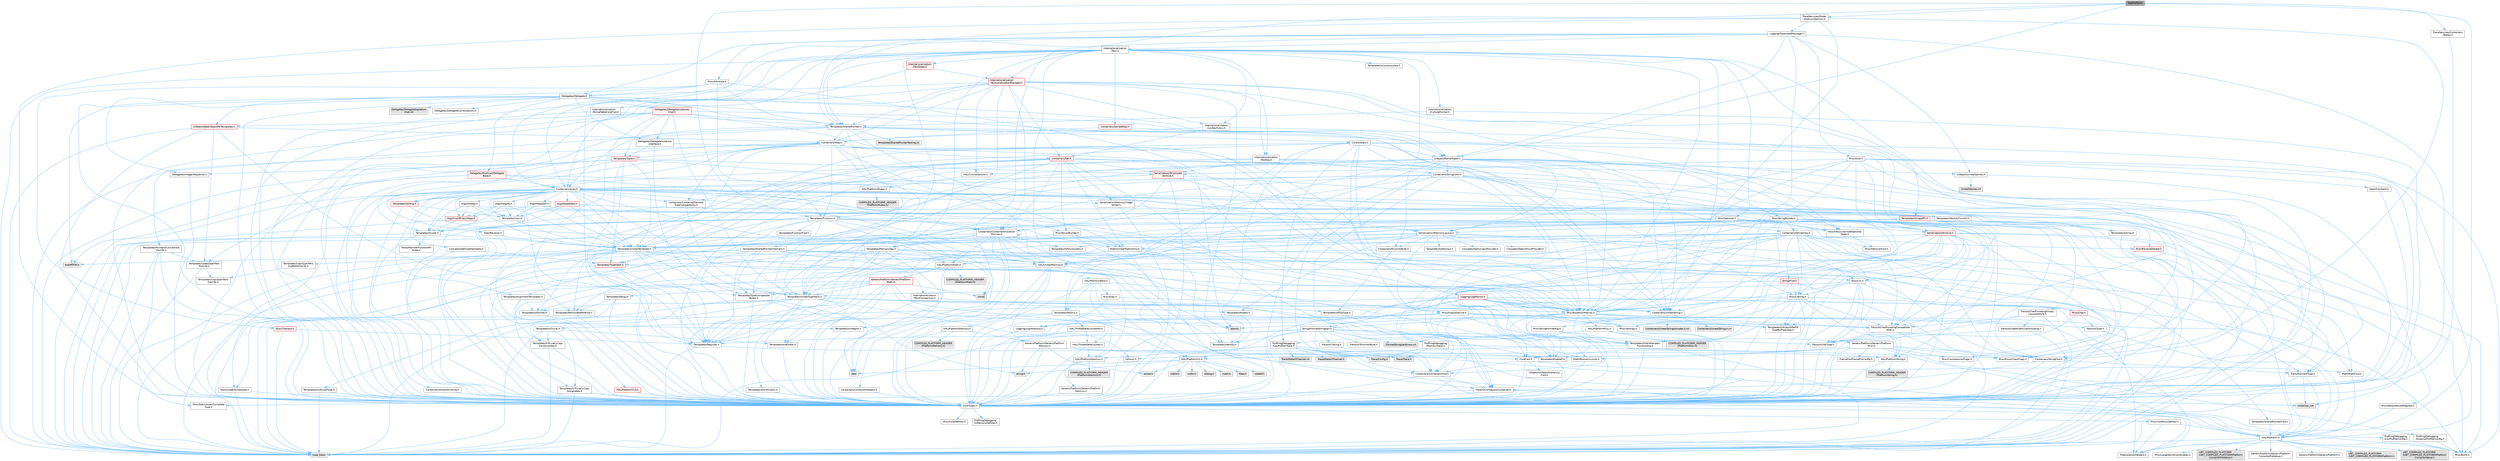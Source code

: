 digraph "NetProfiler.h"
{
 // INTERACTIVE_SVG=YES
 // LATEX_PDF_SIZE
  bgcolor="transparent";
  edge [fontname=Helvetica,fontsize=10,labelfontname=Helvetica,labelfontsize=10];
  node [fontname=Helvetica,fontsize=10,shape=box,height=0.2,width=0.4];
  Node1 [id="Node000001",label="NetProfiler.h",height=0.2,width=0.4,color="gray40", fillcolor="grey60", style="filled", fontcolor="black",tooltip=" "];
  Node1 -> Node2 [id="edge1_Node000001_Node000002",color="steelblue1",style="solid",tooltip=" "];
  Node2 [id="Node000002",label="HAL/Platform.h",height=0.2,width=0.4,color="grey40", fillcolor="white", style="filled",URL="$d9/dd0/Platform_8h.html",tooltip=" "];
  Node2 -> Node3 [id="edge2_Node000002_Node000003",color="steelblue1",style="solid",tooltip=" "];
  Node3 [id="Node000003",label="Misc/Build.h",height=0.2,width=0.4,color="grey40", fillcolor="white", style="filled",URL="$d3/dbb/Build_8h.html",tooltip=" "];
  Node2 -> Node4 [id="edge3_Node000002_Node000004",color="steelblue1",style="solid",tooltip=" "];
  Node4 [id="Node000004",label="Misc/LargeWorldCoordinates.h",height=0.2,width=0.4,color="grey40", fillcolor="white", style="filled",URL="$d2/dcb/LargeWorldCoordinates_8h.html",tooltip=" "];
  Node2 -> Node5 [id="edge4_Node000002_Node000005",color="steelblue1",style="solid",tooltip=" "];
  Node5 [id="Node000005",label="type_traits",height=0.2,width=0.4,color="grey60", fillcolor="#E0E0E0", style="filled",tooltip=" "];
  Node2 -> Node6 [id="edge5_Node000002_Node000006",color="steelblue1",style="solid",tooltip=" "];
  Node6 [id="Node000006",label="PreprocessorHelpers.h",height=0.2,width=0.4,color="grey40", fillcolor="white", style="filled",URL="$db/ddb/PreprocessorHelpers_8h.html",tooltip=" "];
  Node2 -> Node7 [id="edge6_Node000002_Node000007",color="steelblue1",style="solid",tooltip=" "];
  Node7 [id="Node000007",label="UBT_COMPILED_PLATFORM\l/UBT_COMPILED_PLATFORMPlatform\lCompilerPreSetup.h",height=0.2,width=0.4,color="grey60", fillcolor="#E0E0E0", style="filled",tooltip=" "];
  Node2 -> Node8 [id="edge7_Node000002_Node000008",color="steelblue1",style="solid",tooltip=" "];
  Node8 [id="Node000008",label="GenericPlatform/GenericPlatform\lCompilerPreSetup.h",height=0.2,width=0.4,color="grey40", fillcolor="white", style="filled",URL="$d9/dc8/GenericPlatformCompilerPreSetup_8h.html",tooltip=" "];
  Node2 -> Node9 [id="edge8_Node000002_Node000009",color="steelblue1",style="solid",tooltip=" "];
  Node9 [id="Node000009",label="GenericPlatform/GenericPlatform.h",height=0.2,width=0.4,color="grey40", fillcolor="white", style="filled",URL="$d6/d84/GenericPlatform_8h.html",tooltip=" "];
  Node2 -> Node10 [id="edge9_Node000002_Node000010",color="steelblue1",style="solid",tooltip=" "];
  Node10 [id="Node000010",label="UBT_COMPILED_PLATFORM\l/UBT_COMPILED_PLATFORMPlatform.h",height=0.2,width=0.4,color="grey60", fillcolor="#E0E0E0", style="filled",tooltip=" "];
  Node2 -> Node11 [id="edge10_Node000002_Node000011",color="steelblue1",style="solid",tooltip=" "];
  Node11 [id="Node000011",label="UBT_COMPILED_PLATFORM\l/UBT_COMPILED_PLATFORMPlatform\lCompilerSetup.h",height=0.2,width=0.4,color="grey60", fillcolor="#E0E0E0", style="filled",tooltip=" "];
  Node1 -> Node12 [id="edge11_Node000001_Node000012",color="steelblue1",style="solid",tooltip=" "];
  Node12 [id="Node000012",label="Templates/Function.h",height=0.2,width=0.4,color="grey40", fillcolor="white", style="filled",URL="$df/df5/Function_8h.html",tooltip=" "];
  Node12 -> Node13 [id="edge12_Node000012_Node000013",color="steelblue1",style="solid",tooltip=" "];
  Node13 [id="Node000013",label="CoreTypes.h",height=0.2,width=0.4,color="grey40", fillcolor="white", style="filled",URL="$dc/dec/CoreTypes_8h.html",tooltip=" "];
  Node13 -> Node2 [id="edge13_Node000013_Node000002",color="steelblue1",style="solid",tooltip=" "];
  Node13 -> Node14 [id="edge14_Node000013_Node000014",color="steelblue1",style="solid",tooltip=" "];
  Node14 [id="Node000014",label="ProfilingDebugging\l/UMemoryDefines.h",height=0.2,width=0.4,color="grey40", fillcolor="white", style="filled",URL="$d2/da2/UMemoryDefines_8h.html",tooltip=" "];
  Node13 -> Node15 [id="edge15_Node000013_Node000015",color="steelblue1",style="solid",tooltip=" "];
  Node15 [id="Node000015",label="Misc/CoreMiscDefines.h",height=0.2,width=0.4,color="grey40", fillcolor="white", style="filled",URL="$da/d38/CoreMiscDefines_8h.html",tooltip=" "];
  Node15 -> Node2 [id="edge16_Node000015_Node000002",color="steelblue1",style="solid",tooltip=" "];
  Node15 -> Node6 [id="edge17_Node000015_Node000006",color="steelblue1",style="solid",tooltip=" "];
  Node13 -> Node16 [id="edge18_Node000013_Node000016",color="steelblue1",style="solid",tooltip=" "];
  Node16 [id="Node000016",label="Misc/CoreDefines.h",height=0.2,width=0.4,color="grey40", fillcolor="white", style="filled",URL="$d3/dd2/CoreDefines_8h.html",tooltip=" "];
  Node12 -> Node17 [id="edge19_Node000012_Node000017",color="steelblue1",style="solid",tooltip=" "];
  Node17 [id="Node000017",label="Misc/AssertionMacros.h",height=0.2,width=0.4,color="grey40", fillcolor="white", style="filled",URL="$d0/dfa/AssertionMacros_8h.html",tooltip=" "];
  Node17 -> Node13 [id="edge20_Node000017_Node000013",color="steelblue1",style="solid",tooltip=" "];
  Node17 -> Node2 [id="edge21_Node000017_Node000002",color="steelblue1",style="solid",tooltip=" "];
  Node17 -> Node18 [id="edge22_Node000017_Node000018",color="steelblue1",style="solid",tooltip=" "];
  Node18 [id="Node000018",label="HAL/PlatformMisc.h",height=0.2,width=0.4,color="grey40", fillcolor="white", style="filled",URL="$d0/df5/PlatformMisc_8h.html",tooltip=" "];
  Node18 -> Node13 [id="edge23_Node000018_Node000013",color="steelblue1",style="solid",tooltip=" "];
  Node18 -> Node19 [id="edge24_Node000018_Node000019",color="steelblue1",style="solid",tooltip=" "];
  Node19 [id="Node000019",label="GenericPlatform/GenericPlatform\lMisc.h",height=0.2,width=0.4,color="grey40", fillcolor="white", style="filled",URL="$db/d9a/GenericPlatformMisc_8h.html",tooltip=" "];
  Node19 -> Node20 [id="edge25_Node000019_Node000020",color="steelblue1",style="solid",tooltip=" "];
  Node20 [id="Node000020",label="Containers/StringFwd.h",height=0.2,width=0.4,color="grey40", fillcolor="white", style="filled",URL="$df/d37/StringFwd_8h.html",tooltip=" "];
  Node20 -> Node13 [id="edge26_Node000020_Node000013",color="steelblue1",style="solid",tooltip=" "];
  Node20 -> Node21 [id="edge27_Node000020_Node000021",color="steelblue1",style="solid",tooltip=" "];
  Node21 [id="Node000021",label="Traits/ElementType.h",height=0.2,width=0.4,color="grey40", fillcolor="white", style="filled",URL="$d5/d4f/ElementType_8h.html",tooltip=" "];
  Node21 -> Node2 [id="edge28_Node000021_Node000002",color="steelblue1",style="solid",tooltip=" "];
  Node21 -> Node22 [id="edge29_Node000021_Node000022",color="steelblue1",style="solid",tooltip=" "];
  Node22 [id="Node000022",label="initializer_list",height=0.2,width=0.4,color="grey60", fillcolor="#E0E0E0", style="filled",tooltip=" "];
  Node21 -> Node5 [id="edge30_Node000021_Node000005",color="steelblue1",style="solid",tooltip=" "];
  Node20 -> Node23 [id="edge31_Node000020_Node000023",color="steelblue1",style="solid",tooltip=" "];
  Node23 [id="Node000023",label="Traits/IsContiguousContainer.h",height=0.2,width=0.4,color="grey40", fillcolor="white", style="filled",URL="$d5/d3c/IsContiguousContainer_8h.html",tooltip=" "];
  Node23 -> Node13 [id="edge32_Node000023_Node000013",color="steelblue1",style="solid",tooltip=" "];
  Node23 -> Node24 [id="edge33_Node000023_Node000024",color="steelblue1",style="solid",tooltip=" "];
  Node24 [id="Node000024",label="Misc/StaticAssertComplete\lType.h",height=0.2,width=0.4,color="grey40", fillcolor="white", style="filled",URL="$d5/d4e/StaticAssertCompleteType_8h.html",tooltip=" "];
  Node23 -> Node22 [id="edge34_Node000023_Node000022",color="steelblue1",style="solid",tooltip=" "];
  Node19 -> Node25 [id="edge35_Node000019_Node000025",color="steelblue1",style="solid",tooltip=" "];
  Node25 [id="Node000025",label="CoreFwd.h",height=0.2,width=0.4,color="grey40", fillcolor="white", style="filled",URL="$d1/d1e/CoreFwd_8h.html",tooltip=" "];
  Node25 -> Node13 [id="edge36_Node000025_Node000013",color="steelblue1",style="solid",tooltip=" "];
  Node25 -> Node26 [id="edge37_Node000025_Node000026",color="steelblue1",style="solid",tooltip=" "];
  Node26 [id="Node000026",label="Containers/ContainersFwd.h",height=0.2,width=0.4,color="grey40", fillcolor="white", style="filled",URL="$d4/d0a/ContainersFwd_8h.html",tooltip=" "];
  Node26 -> Node2 [id="edge38_Node000026_Node000002",color="steelblue1",style="solid",tooltip=" "];
  Node26 -> Node13 [id="edge39_Node000026_Node000013",color="steelblue1",style="solid",tooltip=" "];
  Node26 -> Node23 [id="edge40_Node000026_Node000023",color="steelblue1",style="solid",tooltip=" "];
  Node25 -> Node27 [id="edge41_Node000025_Node000027",color="steelblue1",style="solid",tooltip=" "];
  Node27 [id="Node000027",label="Math/MathFwd.h",height=0.2,width=0.4,color="grey40", fillcolor="white", style="filled",URL="$d2/d10/MathFwd_8h.html",tooltip=" "];
  Node27 -> Node2 [id="edge42_Node000027_Node000002",color="steelblue1",style="solid",tooltip=" "];
  Node25 -> Node28 [id="edge43_Node000025_Node000028",color="steelblue1",style="solid",tooltip=" "];
  Node28 [id="Node000028",label="UObject/UObjectHierarchy\lFwd.h",height=0.2,width=0.4,color="grey40", fillcolor="white", style="filled",URL="$d3/d13/UObjectHierarchyFwd_8h.html",tooltip=" "];
  Node19 -> Node13 [id="edge44_Node000019_Node000013",color="steelblue1",style="solid",tooltip=" "];
  Node19 -> Node29 [id="edge45_Node000019_Node000029",color="steelblue1",style="solid",tooltip=" "];
  Node29 [id="Node000029",label="FramePro/FrameProConfig.h",height=0.2,width=0.4,color="grey40", fillcolor="white", style="filled",URL="$d7/d90/FrameProConfig_8h.html",tooltip=" "];
  Node19 -> Node30 [id="edge46_Node000019_Node000030",color="steelblue1",style="solid",tooltip=" "];
  Node30 [id="Node000030",label="HAL/PlatformCrt.h",height=0.2,width=0.4,color="grey40", fillcolor="white", style="filled",URL="$d8/d75/PlatformCrt_8h.html",tooltip=" "];
  Node30 -> Node31 [id="edge47_Node000030_Node000031",color="steelblue1",style="solid",tooltip=" "];
  Node31 [id="Node000031",label="new",height=0.2,width=0.4,color="grey60", fillcolor="#E0E0E0", style="filled",tooltip=" "];
  Node30 -> Node32 [id="edge48_Node000030_Node000032",color="steelblue1",style="solid",tooltip=" "];
  Node32 [id="Node000032",label="wchar.h",height=0.2,width=0.4,color="grey60", fillcolor="#E0E0E0", style="filled",tooltip=" "];
  Node30 -> Node33 [id="edge49_Node000030_Node000033",color="steelblue1",style="solid",tooltip=" "];
  Node33 [id="Node000033",label="stddef.h",height=0.2,width=0.4,color="grey60", fillcolor="#E0E0E0", style="filled",tooltip=" "];
  Node30 -> Node34 [id="edge50_Node000030_Node000034",color="steelblue1",style="solid",tooltip=" "];
  Node34 [id="Node000034",label="stdlib.h",height=0.2,width=0.4,color="grey60", fillcolor="#E0E0E0", style="filled",tooltip=" "];
  Node30 -> Node35 [id="edge51_Node000030_Node000035",color="steelblue1",style="solid",tooltip=" "];
  Node35 [id="Node000035",label="stdio.h",height=0.2,width=0.4,color="grey60", fillcolor="#E0E0E0", style="filled",tooltip=" "];
  Node30 -> Node36 [id="edge52_Node000030_Node000036",color="steelblue1",style="solid",tooltip=" "];
  Node36 [id="Node000036",label="stdarg.h",height=0.2,width=0.4,color="grey60", fillcolor="#E0E0E0", style="filled",tooltip=" "];
  Node30 -> Node37 [id="edge53_Node000030_Node000037",color="steelblue1",style="solid",tooltip=" "];
  Node37 [id="Node000037",label="math.h",height=0.2,width=0.4,color="grey60", fillcolor="#E0E0E0", style="filled",tooltip=" "];
  Node30 -> Node38 [id="edge54_Node000030_Node000038",color="steelblue1",style="solid",tooltip=" "];
  Node38 [id="Node000038",label="float.h",height=0.2,width=0.4,color="grey60", fillcolor="#E0E0E0", style="filled",tooltip=" "];
  Node30 -> Node39 [id="edge55_Node000030_Node000039",color="steelblue1",style="solid",tooltip=" "];
  Node39 [id="Node000039",label="string.h",height=0.2,width=0.4,color="grey60", fillcolor="#E0E0E0", style="filled",tooltip=" "];
  Node19 -> Node40 [id="edge56_Node000019_Node000040",color="steelblue1",style="solid",tooltip=" "];
  Node40 [id="Node000040",label="Math/NumericLimits.h",height=0.2,width=0.4,color="grey40", fillcolor="white", style="filled",URL="$df/d1b/NumericLimits_8h.html",tooltip=" "];
  Node40 -> Node13 [id="edge57_Node000040_Node000013",color="steelblue1",style="solid",tooltip=" "];
  Node19 -> Node41 [id="edge58_Node000019_Node000041",color="steelblue1",style="solid",tooltip=" "];
  Node41 [id="Node000041",label="Misc/CompressionFlags.h",height=0.2,width=0.4,color="grey40", fillcolor="white", style="filled",URL="$d9/d76/CompressionFlags_8h.html",tooltip=" "];
  Node19 -> Node42 [id="edge59_Node000019_Node000042",color="steelblue1",style="solid",tooltip=" "];
  Node42 [id="Node000042",label="Misc/EnumClassFlags.h",height=0.2,width=0.4,color="grey40", fillcolor="white", style="filled",URL="$d8/de7/EnumClassFlags_8h.html",tooltip=" "];
  Node19 -> Node43 [id="edge60_Node000019_Node000043",color="steelblue1",style="solid",tooltip=" "];
  Node43 [id="Node000043",label="ProfilingDebugging\l/CsvProfilerConfig.h",height=0.2,width=0.4,color="grey40", fillcolor="white", style="filled",URL="$d3/d88/CsvProfilerConfig_8h.html",tooltip=" "];
  Node43 -> Node3 [id="edge61_Node000043_Node000003",color="steelblue1",style="solid",tooltip=" "];
  Node19 -> Node44 [id="edge62_Node000019_Node000044",color="steelblue1",style="solid",tooltip=" "];
  Node44 [id="Node000044",label="ProfilingDebugging\l/ExternalProfilerConfig.h",height=0.2,width=0.4,color="grey40", fillcolor="white", style="filled",URL="$d3/dbb/ExternalProfilerConfig_8h.html",tooltip=" "];
  Node44 -> Node3 [id="edge63_Node000044_Node000003",color="steelblue1",style="solid",tooltip=" "];
  Node18 -> Node45 [id="edge64_Node000018_Node000045",color="steelblue1",style="solid",tooltip=" "];
  Node45 [id="Node000045",label="COMPILED_PLATFORM_HEADER\l(PlatformMisc.h)",height=0.2,width=0.4,color="grey60", fillcolor="#E0E0E0", style="filled",tooltip=" "];
  Node18 -> Node46 [id="edge65_Node000018_Node000046",color="steelblue1",style="solid",tooltip=" "];
  Node46 [id="Node000046",label="ProfilingDebugging\l/CpuProfilerTrace.h",height=0.2,width=0.4,color="grey40", fillcolor="white", style="filled",URL="$da/dcb/CpuProfilerTrace_8h.html",tooltip=" "];
  Node46 -> Node13 [id="edge66_Node000046_Node000013",color="steelblue1",style="solid",tooltip=" "];
  Node46 -> Node26 [id="edge67_Node000046_Node000026",color="steelblue1",style="solid",tooltip=" "];
  Node46 -> Node47 [id="edge68_Node000046_Node000047",color="steelblue1",style="solid",tooltip=" "];
  Node47 [id="Node000047",label="HAL/PlatformAtomics.h",height=0.2,width=0.4,color="grey40", fillcolor="white", style="filled",URL="$d3/d36/PlatformAtomics_8h.html",tooltip=" "];
  Node47 -> Node13 [id="edge69_Node000047_Node000013",color="steelblue1",style="solid",tooltip=" "];
  Node47 -> Node48 [id="edge70_Node000047_Node000048",color="steelblue1",style="solid",tooltip=" "];
  Node48 [id="Node000048",label="GenericPlatform/GenericPlatform\lAtomics.h",height=0.2,width=0.4,color="grey40", fillcolor="white", style="filled",URL="$da/d72/GenericPlatformAtomics_8h.html",tooltip=" "];
  Node48 -> Node13 [id="edge71_Node000048_Node000013",color="steelblue1",style="solid",tooltip=" "];
  Node47 -> Node49 [id="edge72_Node000047_Node000049",color="steelblue1",style="solid",tooltip=" "];
  Node49 [id="Node000049",label="COMPILED_PLATFORM_HEADER\l(PlatformAtomics.h)",height=0.2,width=0.4,color="grey60", fillcolor="#E0E0E0", style="filled",tooltip=" "];
  Node46 -> Node6 [id="edge73_Node000046_Node000006",color="steelblue1",style="solid",tooltip=" "];
  Node46 -> Node3 [id="edge74_Node000046_Node000003",color="steelblue1",style="solid",tooltip=" "];
  Node46 -> Node50 [id="edge75_Node000046_Node000050",color="steelblue1",style="solid",tooltip=" "];
  Node50 [id="Node000050",label="Trace/Config.h",height=0.2,width=0.4,color="grey60", fillcolor="#E0E0E0", style="filled",tooltip=" "];
  Node46 -> Node51 [id="edge76_Node000046_Node000051",color="steelblue1",style="solid",tooltip=" "];
  Node51 [id="Node000051",label="Trace/Detail/Channel.h",height=0.2,width=0.4,color="grey60", fillcolor="#E0E0E0", style="filled",tooltip=" "];
  Node46 -> Node52 [id="edge77_Node000046_Node000052",color="steelblue1",style="solid",tooltip=" "];
  Node52 [id="Node000052",label="Trace/Detail/Channel.inl",height=0.2,width=0.4,color="grey60", fillcolor="#E0E0E0", style="filled",tooltip=" "];
  Node46 -> Node53 [id="edge78_Node000046_Node000053",color="steelblue1",style="solid",tooltip=" "];
  Node53 [id="Node000053",label="Trace/Trace.h",height=0.2,width=0.4,color="grey60", fillcolor="#E0E0E0", style="filled",tooltip=" "];
  Node17 -> Node6 [id="edge79_Node000017_Node000006",color="steelblue1",style="solid",tooltip=" "];
  Node17 -> Node54 [id="edge80_Node000017_Node000054",color="steelblue1",style="solid",tooltip=" "];
  Node54 [id="Node000054",label="Templates/EnableIf.h",height=0.2,width=0.4,color="grey40", fillcolor="white", style="filled",URL="$d7/d60/EnableIf_8h.html",tooltip=" "];
  Node54 -> Node13 [id="edge81_Node000054_Node000013",color="steelblue1",style="solid",tooltip=" "];
  Node17 -> Node55 [id="edge82_Node000017_Node000055",color="steelblue1",style="solid",tooltip=" "];
  Node55 [id="Node000055",label="Templates/IsArrayOrRefOf\lTypeByPredicate.h",height=0.2,width=0.4,color="grey40", fillcolor="white", style="filled",URL="$d6/da1/IsArrayOrRefOfTypeByPredicate_8h.html",tooltip=" "];
  Node55 -> Node13 [id="edge83_Node000055_Node000013",color="steelblue1",style="solid",tooltip=" "];
  Node17 -> Node56 [id="edge84_Node000017_Node000056",color="steelblue1",style="solid",tooltip=" "];
  Node56 [id="Node000056",label="Templates/IsValidVariadic\lFunctionArg.h",height=0.2,width=0.4,color="grey40", fillcolor="white", style="filled",URL="$d0/dc8/IsValidVariadicFunctionArg_8h.html",tooltip=" "];
  Node56 -> Node13 [id="edge85_Node000056_Node000013",color="steelblue1",style="solid",tooltip=" "];
  Node56 -> Node57 [id="edge86_Node000056_Node000057",color="steelblue1",style="solid",tooltip=" "];
  Node57 [id="Node000057",label="IsEnum.h",height=0.2,width=0.4,color="grey40", fillcolor="white", style="filled",URL="$d4/de5/IsEnum_8h.html",tooltip=" "];
  Node56 -> Node5 [id="edge87_Node000056_Node000005",color="steelblue1",style="solid",tooltip=" "];
  Node17 -> Node58 [id="edge88_Node000017_Node000058",color="steelblue1",style="solid",tooltip=" "];
  Node58 [id="Node000058",label="Traits/IsCharEncodingCompatible\lWith.h",height=0.2,width=0.4,color="grey40", fillcolor="white", style="filled",URL="$df/dd1/IsCharEncodingCompatibleWith_8h.html",tooltip=" "];
  Node58 -> Node5 [id="edge89_Node000058_Node000005",color="steelblue1",style="solid",tooltip=" "];
  Node58 -> Node59 [id="edge90_Node000058_Node000059",color="steelblue1",style="solid",tooltip=" "];
  Node59 [id="Node000059",label="Traits/IsCharType.h",height=0.2,width=0.4,color="grey40", fillcolor="white", style="filled",URL="$db/d51/IsCharType_8h.html",tooltip=" "];
  Node59 -> Node13 [id="edge91_Node000059_Node000013",color="steelblue1",style="solid",tooltip=" "];
  Node17 -> Node60 [id="edge92_Node000017_Node000060",color="steelblue1",style="solid",tooltip=" "];
  Node60 [id="Node000060",label="Misc/VarArgs.h",height=0.2,width=0.4,color="grey40", fillcolor="white", style="filled",URL="$d5/d6f/VarArgs_8h.html",tooltip=" "];
  Node60 -> Node13 [id="edge93_Node000060_Node000013",color="steelblue1",style="solid",tooltip=" "];
  Node17 -> Node61 [id="edge94_Node000017_Node000061",color="steelblue1",style="solid",tooltip=" "];
  Node61 [id="Node000061",label="String/FormatStringSan.h",height=0.2,width=0.4,color="grey40", fillcolor="white", style="filled",URL="$d3/d8b/FormatStringSan_8h.html",tooltip=" "];
  Node61 -> Node5 [id="edge95_Node000061_Node000005",color="steelblue1",style="solid",tooltip=" "];
  Node61 -> Node13 [id="edge96_Node000061_Node000013",color="steelblue1",style="solid",tooltip=" "];
  Node61 -> Node62 [id="edge97_Node000061_Node000062",color="steelblue1",style="solid",tooltip=" "];
  Node62 [id="Node000062",label="Templates/Requires.h",height=0.2,width=0.4,color="grey40", fillcolor="white", style="filled",URL="$dc/d96/Requires_8h.html",tooltip=" "];
  Node62 -> Node54 [id="edge98_Node000062_Node000054",color="steelblue1",style="solid",tooltip=" "];
  Node62 -> Node5 [id="edge99_Node000062_Node000005",color="steelblue1",style="solid",tooltip=" "];
  Node61 -> Node63 [id="edge100_Node000061_Node000063",color="steelblue1",style="solid",tooltip=" "];
  Node63 [id="Node000063",label="Templates/Identity.h",height=0.2,width=0.4,color="grey40", fillcolor="white", style="filled",URL="$d0/dd5/Identity_8h.html",tooltip=" "];
  Node61 -> Node56 [id="edge101_Node000061_Node000056",color="steelblue1",style="solid",tooltip=" "];
  Node61 -> Node59 [id="edge102_Node000061_Node000059",color="steelblue1",style="solid",tooltip=" "];
  Node61 -> Node64 [id="edge103_Node000061_Node000064",color="steelblue1",style="solid",tooltip=" "];
  Node64 [id="Node000064",label="Traits/IsTEnumAsByte.h",height=0.2,width=0.4,color="grey40", fillcolor="white", style="filled",URL="$d1/de6/IsTEnumAsByte_8h.html",tooltip=" "];
  Node61 -> Node65 [id="edge104_Node000061_Node000065",color="steelblue1",style="solid",tooltip=" "];
  Node65 [id="Node000065",label="Traits/IsTString.h",height=0.2,width=0.4,color="grey40", fillcolor="white", style="filled",URL="$d0/df8/IsTString_8h.html",tooltip=" "];
  Node65 -> Node26 [id="edge105_Node000065_Node000026",color="steelblue1",style="solid",tooltip=" "];
  Node61 -> Node26 [id="edge106_Node000061_Node000026",color="steelblue1",style="solid",tooltip=" "];
  Node61 -> Node66 [id="edge107_Node000061_Node000066",color="steelblue1",style="solid",tooltip=" "];
  Node66 [id="Node000066",label="FormatStringSanErrors.inl",height=0.2,width=0.4,color="grey60", fillcolor="#E0E0E0", style="filled",tooltip=" "];
  Node17 -> Node67 [id="edge108_Node000017_Node000067",color="steelblue1",style="solid",tooltip=" "];
  Node67 [id="Node000067",label="atomic",height=0.2,width=0.4,color="grey60", fillcolor="#E0E0E0", style="filled",tooltip=" "];
  Node12 -> Node68 [id="edge109_Node000012_Node000068",color="steelblue1",style="solid",tooltip=" "];
  Node68 [id="Node000068",label="Misc/IntrusiveUnsetOptional\lState.h",height=0.2,width=0.4,color="grey40", fillcolor="white", style="filled",URL="$d2/d0a/IntrusiveUnsetOptionalState_8h.html",tooltip=" "];
  Node68 -> Node69 [id="edge110_Node000068_Node000069",color="steelblue1",style="solid",tooltip=" "];
  Node69 [id="Node000069",label="Misc/OptionalFwd.h",height=0.2,width=0.4,color="grey40", fillcolor="white", style="filled",URL="$dc/d50/OptionalFwd_8h.html",tooltip=" "];
  Node12 -> Node70 [id="edge111_Node000012_Node000070",color="steelblue1",style="solid",tooltip=" "];
  Node70 [id="Node000070",label="HAL/UnrealMemory.h",height=0.2,width=0.4,color="grey40", fillcolor="white", style="filled",URL="$d9/d96/UnrealMemory_8h.html",tooltip=" "];
  Node70 -> Node13 [id="edge112_Node000070_Node000013",color="steelblue1",style="solid",tooltip=" "];
  Node70 -> Node71 [id="edge113_Node000070_Node000071",color="steelblue1",style="solid",tooltip=" "];
  Node71 [id="Node000071",label="GenericPlatform/GenericPlatform\lMemory.h",height=0.2,width=0.4,color="grey40", fillcolor="white", style="filled",URL="$dd/d22/GenericPlatformMemory_8h.html",tooltip=" "];
  Node71 -> Node25 [id="edge114_Node000071_Node000025",color="steelblue1",style="solid",tooltip=" "];
  Node71 -> Node13 [id="edge115_Node000071_Node000013",color="steelblue1",style="solid",tooltip=" "];
  Node71 -> Node72 [id="edge116_Node000071_Node000072",color="steelblue1",style="solid",tooltip=" "];
  Node72 [id="Node000072",label="HAL/PlatformString.h",height=0.2,width=0.4,color="grey40", fillcolor="white", style="filled",URL="$db/db5/PlatformString_8h.html",tooltip=" "];
  Node72 -> Node13 [id="edge117_Node000072_Node000013",color="steelblue1",style="solid",tooltip=" "];
  Node72 -> Node73 [id="edge118_Node000072_Node000073",color="steelblue1",style="solid",tooltip=" "];
  Node73 [id="Node000073",label="COMPILED_PLATFORM_HEADER\l(PlatformString.h)",height=0.2,width=0.4,color="grey60", fillcolor="#E0E0E0", style="filled",tooltip=" "];
  Node71 -> Node39 [id="edge119_Node000071_Node000039",color="steelblue1",style="solid",tooltip=" "];
  Node71 -> Node32 [id="edge120_Node000071_Node000032",color="steelblue1",style="solid",tooltip=" "];
  Node70 -> Node74 [id="edge121_Node000070_Node000074",color="steelblue1",style="solid",tooltip=" "];
  Node74 [id="Node000074",label="HAL/MemoryBase.h",height=0.2,width=0.4,color="grey40", fillcolor="white", style="filled",URL="$d6/d9f/MemoryBase_8h.html",tooltip=" "];
  Node74 -> Node13 [id="edge122_Node000074_Node000013",color="steelblue1",style="solid",tooltip=" "];
  Node74 -> Node47 [id="edge123_Node000074_Node000047",color="steelblue1",style="solid",tooltip=" "];
  Node74 -> Node30 [id="edge124_Node000074_Node000030",color="steelblue1",style="solid",tooltip=" "];
  Node74 -> Node75 [id="edge125_Node000074_Node000075",color="steelblue1",style="solid",tooltip=" "];
  Node75 [id="Node000075",label="Misc/Exec.h",height=0.2,width=0.4,color="grey40", fillcolor="white", style="filled",URL="$de/ddb/Exec_8h.html",tooltip=" "];
  Node75 -> Node13 [id="edge126_Node000075_Node000013",color="steelblue1",style="solid",tooltip=" "];
  Node75 -> Node17 [id="edge127_Node000075_Node000017",color="steelblue1",style="solid",tooltip=" "];
  Node74 -> Node76 [id="edge128_Node000074_Node000076",color="steelblue1",style="solid",tooltip=" "];
  Node76 [id="Node000076",label="Misc/OutputDevice.h",height=0.2,width=0.4,color="grey40", fillcolor="white", style="filled",URL="$d7/d32/OutputDevice_8h.html",tooltip=" "];
  Node76 -> Node25 [id="edge129_Node000076_Node000025",color="steelblue1",style="solid",tooltip=" "];
  Node76 -> Node13 [id="edge130_Node000076_Node000013",color="steelblue1",style="solid",tooltip=" "];
  Node76 -> Node77 [id="edge131_Node000076_Node000077",color="steelblue1",style="solid",tooltip=" "];
  Node77 [id="Node000077",label="Logging/LogVerbosity.h",height=0.2,width=0.4,color="grey40", fillcolor="white", style="filled",URL="$d2/d8f/LogVerbosity_8h.html",tooltip=" "];
  Node77 -> Node13 [id="edge132_Node000077_Node000013",color="steelblue1",style="solid",tooltip=" "];
  Node76 -> Node60 [id="edge133_Node000076_Node000060",color="steelblue1",style="solid",tooltip=" "];
  Node76 -> Node55 [id="edge134_Node000076_Node000055",color="steelblue1",style="solid",tooltip=" "];
  Node76 -> Node56 [id="edge135_Node000076_Node000056",color="steelblue1",style="solid",tooltip=" "];
  Node76 -> Node58 [id="edge136_Node000076_Node000058",color="steelblue1",style="solid",tooltip=" "];
  Node74 -> Node78 [id="edge137_Node000074_Node000078",color="steelblue1",style="solid",tooltip=" "];
  Node78 [id="Node000078",label="Templates/Atomic.h",height=0.2,width=0.4,color="grey40", fillcolor="white", style="filled",URL="$d3/d91/Atomic_8h.html",tooltip=" "];
  Node78 -> Node79 [id="edge138_Node000078_Node000079",color="steelblue1",style="solid",tooltip=" "];
  Node79 [id="Node000079",label="HAL/ThreadSafeCounter.h",height=0.2,width=0.4,color="grey40", fillcolor="white", style="filled",URL="$dc/dc9/ThreadSafeCounter_8h.html",tooltip=" "];
  Node79 -> Node13 [id="edge139_Node000079_Node000013",color="steelblue1",style="solid",tooltip=" "];
  Node79 -> Node47 [id="edge140_Node000079_Node000047",color="steelblue1",style="solid",tooltip=" "];
  Node78 -> Node80 [id="edge141_Node000078_Node000080",color="steelblue1",style="solid",tooltip=" "];
  Node80 [id="Node000080",label="HAL/ThreadSafeCounter64.h",height=0.2,width=0.4,color="grey40", fillcolor="white", style="filled",URL="$d0/d12/ThreadSafeCounter64_8h.html",tooltip=" "];
  Node80 -> Node13 [id="edge142_Node000080_Node000013",color="steelblue1",style="solid",tooltip=" "];
  Node80 -> Node79 [id="edge143_Node000080_Node000079",color="steelblue1",style="solid",tooltip=" "];
  Node78 -> Node81 [id="edge144_Node000078_Node000081",color="steelblue1",style="solid",tooltip=" "];
  Node81 [id="Node000081",label="Templates/IsIntegral.h",height=0.2,width=0.4,color="grey40", fillcolor="white", style="filled",URL="$da/d64/IsIntegral_8h.html",tooltip=" "];
  Node81 -> Node13 [id="edge145_Node000081_Node000013",color="steelblue1",style="solid",tooltip=" "];
  Node78 -> Node82 [id="edge146_Node000078_Node000082",color="steelblue1",style="solid",tooltip=" "];
  Node82 [id="Node000082",label="Templates/IsTrivial.h",height=0.2,width=0.4,color="grey40", fillcolor="white", style="filled",URL="$da/d4c/IsTrivial_8h.html",tooltip=" "];
  Node82 -> Node83 [id="edge147_Node000082_Node000083",color="steelblue1",style="solid",tooltip=" "];
  Node83 [id="Node000083",label="Templates/AndOrNot.h",height=0.2,width=0.4,color="grey40", fillcolor="white", style="filled",URL="$db/d0a/AndOrNot_8h.html",tooltip=" "];
  Node83 -> Node13 [id="edge148_Node000083_Node000013",color="steelblue1",style="solid",tooltip=" "];
  Node82 -> Node84 [id="edge149_Node000082_Node000084",color="steelblue1",style="solid",tooltip=" "];
  Node84 [id="Node000084",label="Templates/IsTriviallyCopy\lConstructible.h",height=0.2,width=0.4,color="grey40", fillcolor="white", style="filled",URL="$d3/d78/IsTriviallyCopyConstructible_8h.html",tooltip=" "];
  Node84 -> Node13 [id="edge150_Node000084_Node000013",color="steelblue1",style="solid",tooltip=" "];
  Node84 -> Node5 [id="edge151_Node000084_Node000005",color="steelblue1",style="solid",tooltip=" "];
  Node82 -> Node85 [id="edge152_Node000082_Node000085",color="steelblue1",style="solid",tooltip=" "];
  Node85 [id="Node000085",label="Templates/IsTriviallyCopy\lAssignable.h",height=0.2,width=0.4,color="grey40", fillcolor="white", style="filled",URL="$d2/df2/IsTriviallyCopyAssignable_8h.html",tooltip=" "];
  Node85 -> Node13 [id="edge153_Node000085_Node000013",color="steelblue1",style="solid",tooltip=" "];
  Node85 -> Node5 [id="edge154_Node000085_Node000005",color="steelblue1",style="solid",tooltip=" "];
  Node82 -> Node5 [id="edge155_Node000082_Node000005",color="steelblue1",style="solid",tooltip=" "];
  Node78 -> Node86 [id="edge156_Node000078_Node000086",color="steelblue1",style="solid",tooltip=" "];
  Node86 [id="Node000086",label="Traits/IntType.h",height=0.2,width=0.4,color="grey40", fillcolor="white", style="filled",URL="$d7/deb/IntType_8h.html",tooltip=" "];
  Node86 -> Node2 [id="edge157_Node000086_Node000002",color="steelblue1",style="solid",tooltip=" "];
  Node78 -> Node67 [id="edge158_Node000078_Node000067",color="steelblue1",style="solid",tooltip=" "];
  Node70 -> Node87 [id="edge159_Node000070_Node000087",color="steelblue1",style="solid",tooltip=" "];
  Node87 [id="Node000087",label="HAL/PlatformMemory.h",height=0.2,width=0.4,color="grey40", fillcolor="white", style="filled",URL="$de/d68/PlatformMemory_8h.html",tooltip=" "];
  Node87 -> Node13 [id="edge160_Node000087_Node000013",color="steelblue1",style="solid",tooltip=" "];
  Node87 -> Node71 [id="edge161_Node000087_Node000071",color="steelblue1",style="solid",tooltip=" "];
  Node87 -> Node88 [id="edge162_Node000087_Node000088",color="steelblue1",style="solid",tooltip=" "];
  Node88 [id="Node000088",label="COMPILED_PLATFORM_HEADER\l(PlatformMemory.h)",height=0.2,width=0.4,color="grey60", fillcolor="#E0E0E0", style="filled",tooltip=" "];
  Node70 -> Node89 [id="edge163_Node000070_Node000089",color="steelblue1",style="solid",tooltip=" "];
  Node89 [id="Node000089",label="ProfilingDebugging\l/MemoryTrace.h",height=0.2,width=0.4,color="grey40", fillcolor="white", style="filled",URL="$da/dd7/MemoryTrace_8h.html",tooltip=" "];
  Node89 -> Node2 [id="edge164_Node000089_Node000002",color="steelblue1",style="solid",tooltip=" "];
  Node89 -> Node42 [id="edge165_Node000089_Node000042",color="steelblue1",style="solid",tooltip=" "];
  Node89 -> Node50 [id="edge166_Node000089_Node000050",color="steelblue1",style="solid",tooltip=" "];
  Node89 -> Node53 [id="edge167_Node000089_Node000053",color="steelblue1",style="solid",tooltip=" "];
  Node70 -> Node90 [id="edge168_Node000070_Node000090",color="steelblue1",style="solid",tooltip=" "];
  Node90 [id="Node000090",label="Templates/IsPointer.h",height=0.2,width=0.4,color="grey40", fillcolor="white", style="filled",URL="$d7/d05/IsPointer_8h.html",tooltip=" "];
  Node90 -> Node13 [id="edge169_Node000090_Node000013",color="steelblue1",style="solid",tooltip=" "];
  Node12 -> Node91 [id="edge170_Node000012_Node000091",color="steelblue1",style="solid",tooltip=" "];
  Node91 [id="Node000091",label="Templates/FunctionFwd.h",height=0.2,width=0.4,color="grey40", fillcolor="white", style="filled",URL="$d6/d54/FunctionFwd_8h.html",tooltip=" "];
  Node12 -> Node92 [id="edge171_Node000012_Node000092",color="steelblue1",style="solid",tooltip=" "];
  Node92 [id="Node000092",label="Templates/UnrealTypeTraits.h",height=0.2,width=0.4,color="grey40", fillcolor="white", style="filled",URL="$d2/d2d/UnrealTypeTraits_8h.html",tooltip=" "];
  Node92 -> Node13 [id="edge172_Node000092_Node000013",color="steelblue1",style="solid",tooltip=" "];
  Node92 -> Node90 [id="edge173_Node000092_Node000090",color="steelblue1",style="solid",tooltip=" "];
  Node92 -> Node17 [id="edge174_Node000092_Node000017",color="steelblue1",style="solid",tooltip=" "];
  Node92 -> Node83 [id="edge175_Node000092_Node000083",color="steelblue1",style="solid",tooltip=" "];
  Node92 -> Node54 [id="edge176_Node000092_Node000054",color="steelblue1",style="solid",tooltip=" "];
  Node92 -> Node93 [id="edge177_Node000092_Node000093",color="steelblue1",style="solid",tooltip=" "];
  Node93 [id="Node000093",label="Templates/IsArithmetic.h",height=0.2,width=0.4,color="grey40", fillcolor="white", style="filled",URL="$d2/d5d/IsArithmetic_8h.html",tooltip=" "];
  Node93 -> Node13 [id="edge178_Node000093_Node000013",color="steelblue1",style="solid",tooltip=" "];
  Node92 -> Node57 [id="edge179_Node000092_Node000057",color="steelblue1",style="solid",tooltip=" "];
  Node92 -> Node94 [id="edge180_Node000092_Node000094",color="steelblue1",style="solid",tooltip=" "];
  Node94 [id="Node000094",label="Templates/Models.h",height=0.2,width=0.4,color="grey40", fillcolor="white", style="filled",URL="$d3/d0c/Models_8h.html",tooltip=" "];
  Node94 -> Node63 [id="edge181_Node000094_Node000063",color="steelblue1",style="solid",tooltip=" "];
  Node92 -> Node95 [id="edge182_Node000092_Node000095",color="steelblue1",style="solid",tooltip=" "];
  Node95 [id="Node000095",label="Templates/IsPODType.h",height=0.2,width=0.4,color="grey40", fillcolor="white", style="filled",URL="$d7/db1/IsPODType_8h.html",tooltip=" "];
  Node95 -> Node13 [id="edge183_Node000095_Node000013",color="steelblue1",style="solid",tooltip=" "];
  Node92 -> Node96 [id="edge184_Node000092_Node000096",color="steelblue1",style="solid",tooltip=" "];
  Node96 [id="Node000096",label="Templates/IsUECoreType.h",height=0.2,width=0.4,color="grey40", fillcolor="white", style="filled",URL="$d1/db8/IsUECoreType_8h.html",tooltip=" "];
  Node96 -> Node13 [id="edge185_Node000096_Node000013",color="steelblue1",style="solid",tooltip=" "];
  Node96 -> Node5 [id="edge186_Node000096_Node000005",color="steelblue1",style="solid",tooltip=" "];
  Node92 -> Node84 [id="edge187_Node000092_Node000084",color="steelblue1",style="solid",tooltip=" "];
  Node12 -> Node97 [id="edge188_Node000012_Node000097",color="steelblue1",style="solid",tooltip=" "];
  Node97 [id="Node000097",label="Templates/Invoke.h",height=0.2,width=0.4,color="grey40", fillcolor="white", style="filled",URL="$d7/deb/Invoke_8h.html",tooltip=" "];
  Node97 -> Node13 [id="edge189_Node000097_Node000013",color="steelblue1",style="solid",tooltip=" "];
  Node97 -> Node98 [id="edge190_Node000097_Node000098",color="steelblue1",style="solid",tooltip=" "];
  Node98 [id="Node000098",label="Traits/MemberFunctionPtr\lOuter.h",height=0.2,width=0.4,color="grey40", fillcolor="white", style="filled",URL="$db/da7/MemberFunctionPtrOuter_8h.html",tooltip=" "];
  Node97 -> Node99 [id="edge191_Node000097_Node000099",color="steelblue1",style="solid",tooltip=" "];
  Node99 [id="Node000099",label="Templates/UnrealTemplate.h",height=0.2,width=0.4,color="grey40", fillcolor="white", style="filled",URL="$d4/d24/UnrealTemplate_8h.html",tooltip=" "];
  Node99 -> Node13 [id="edge192_Node000099_Node000013",color="steelblue1",style="solid",tooltip=" "];
  Node99 -> Node90 [id="edge193_Node000099_Node000090",color="steelblue1",style="solid",tooltip=" "];
  Node99 -> Node70 [id="edge194_Node000099_Node000070",color="steelblue1",style="solid",tooltip=" "];
  Node99 -> Node100 [id="edge195_Node000099_Node000100",color="steelblue1",style="solid",tooltip=" "];
  Node100 [id="Node000100",label="Templates/CopyQualifiers\lAndRefsFromTo.h",height=0.2,width=0.4,color="grey40", fillcolor="white", style="filled",URL="$d3/db3/CopyQualifiersAndRefsFromTo_8h.html",tooltip=" "];
  Node100 -> Node101 [id="edge196_Node000100_Node000101",color="steelblue1",style="solid",tooltip=" "];
  Node101 [id="Node000101",label="Templates/CopyQualifiers\lFromTo.h",height=0.2,width=0.4,color="grey40", fillcolor="white", style="filled",URL="$d5/db4/CopyQualifiersFromTo_8h.html",tooltip=" "];
  Node99 -> Node92 [id="edge197_Node000099_Node000092",color="steelblue1",style="solid",tooltip=" "];
  Node99 -> Node102 [id="edge198_Node000099_Node000102",color="steelblue1",style="solid",tooltip=" "];
  Node102 [id="Node000102",label="Templates/RemoveReference.h",height=0.2,width=0.4,color="grey40", fillcolor="white", style="filled",URL="$da/dbe/RemoveReference_8h.html",tooltip=" "];
  Node102 -> Node13 [id="edge199_Node000102_Node000013",color="steelblue1",style="solid",tooltip=" "];
  Node99 -> Node62 [id="edge200_Node000099_Node000062",color="steelblue1",style="solid",tooltip=" "];
  Node99 -> Node103 [id="edge201_Node000099_Node000103",color="steelblue1",style="solid",tooltip=" "];
  Node103 [id="Node000103",label="Templates/TypeCompatible\lBytes.h",height=0.2,width=0.4,color="grey40", fillcolor="white", style="filled",URL="$df/d0a/TypeCompatibleBytes_8h.html",tooltip=" "];
  Node103 -> Node13 [id="edge202_Node000103_Node000013",color="steelblue1",style="solid",tooltip=" "];
  Node103 -> Node39 [id="edge203_Node000103_Node000039",color="steelblue1",style="solid",tooltip=" "];
  Node103 -> Node31 [id="edge204_Node000103_Node000031",color="steelblue1",style="solid",tooltip=" "];
  Node103 -> Node5 [id="edge205_Node000103_Node000005",color="steelblue1",style="solid",tooltip=" "];
  Node99 -> Node63 [id="edge206_Node000099_Node000063",color="steelblue1",style="solid",tooltip=" "];
  Node99 -> Node23 [id="edge207_Node000099_Node000023",color="steelblue1",style="solid",tooltip=" "];
  Node99 -> Node104 [id="edge208_Node000099_Node000104",color="steelblue1",style="solid",tooltip=" "];
  Node104 [id="Node000104",label="Traits/UseBitwiseSwap.h",height=0.2,width=0.4,color="grey40", fillcolor="white", style="filled",URL="$db/df3/UseBitwiseSwap_8h.html",tooltip=" "];
  Node104 -> Node13 [id="edge209_Node000104_Node000013",color="steelblue1",style="solid",tooltip=" "];
  Node104 -> Node5 [id="edge210_Node000104_Node000005",color="steelblue1",style="solid",tooltip=" "];
  Node99 -> Node5 [id="edge211_Node000099_Node000005",color="steelblue1",style="solid",tooltip=" "];
  Node97 -> Node5 [id="edge212_Node000097_Node000005",color="steelblue1",style="solid",tooltip=" "];
  Node12 -> Node99 [id="edge213_Node000012_Node000099",color="steelblue1",style="solid",tooltip=" "];
  Node12 -> Node62 [id="edge214_Node000012_Node000062",color="steelblue1",style="solid",tooltip=" "];
  Node12 -> Node105 [id="edge215_Node000012_Node000105",color="steelblue1",style="solid",tooltip=" "];
  Node105 [id="Node000105",label="Math/UnrealMathUtility.h",height=0.2,width=0.4,color="grey40", fillcolor="white", style="filled",URL="$db/db8/UnrealMathUtility_8h.html",tooltip=" "];
  Node105 -> Node13 [id="edge216_Node000105_Node000013",color="steelblue1",style="solid",tooltip=" "];
  Node105 -> Node17 [id="edge217_Node000105_Node000017",color="steelblue1",style="solid",tooltip=" "];
  Node105 -> Node106 [id="edge218_Node000105_Node000106",color="steelblue1",style="solid",tooltip=" "];
  Node106 [id="Node000106",label="HAL/PlatformMath.h",height=0.2,width=0.4,color="grey40", fillcolor="white", style="filled",URL="$dc/d53/PlatformMath_8h.html",tooltip=" "];
  Node106 -> Node13 [id="edge219_Node000106_Node000013",color="steelblue1",style="solid",tooltip=" "];
  Node106 -> Node107 [id="edge220_Node000106_Node000107",color="steelblue1",style="solid",tooltip=" "];
  Node107 [id="Node000107",label="GenericPlatform/GenericPlatform\lMath.h",height=0.2,width=0.4,color="red", fillcolor="#FFF0F0", style="filled",URL="$d5/d79/GenericPlatformMath_8h.html",tooltip=" "];
  Node107 -> Node13 [id="edge221_Node000107_Node000013",color="steelblue1",style="solid",tooltip=" "];
  Node107 -> Node26 [id="edge222_Node000107_Node000026",color="steelblue1",style="solid",tooltip=" "];
  Node107 -> Node30 [id="edge223_Node000107_Node000030",color="steelblue1",style="solid",tooltip=" "];
  Node107 -> Node83 [id="edge224_Node000107_Node000083",color="steelblue1",style="solid",tooltip=" "];
  Node107 -> Node108 [id="edge225_Node000107_Node000108",color="steelblue1",style="solid",tooltip=" "];
  Node108 [id="Node000108",label="Templates/Decay.h",height=0.2,width=0.4,color="grey40", fillcolor="white", style="filled",URL="$dd/d0f/Decay_8h.html",tooltip=" "];
  Node108 -> Node13 [id="edge226_Node000108_Node000013",color="steelblue1",style="solid",tooltip=" "];
  Node108 -> Node102 [id="edge227_Node000108_Node000102",color="steelblue1",style="solid",tooltip=" "];
  Node108 -> Node5 [id="edge228_Node000108_Node000005",color="steelblue1",style="solid",tooltip=" "];
  Node107 -> Node92 [id="edge229_Node000107_Node000092",color="steelblue1",style="solid",tooltip=" "];
  Node107 -> Node62 [id="edge230_Node000107_Node000062",color="steelblue1",style="solid",tooltip=" "];
  Node107 -> Node103 [id="edge231_Node000107_Node000103",color="steelblue1",style="solid",tooltip=" "];
  Node107 -> Node112 [id="edge232_Node000107_Node000112",color="steelblue1",style="solid",tooltip=" "];
  Node112 [id="Node000112",label="limits",height=0.2,width=0.4,color="grey60", fillcolor="#E0E0E0", style="filled",tooltip=" "];
  Node107 -> Node5 [id="edge233_Node000107_Node000005",color="steelblue1",style="solid",tooltip=" "];
  Node106 -> Node113 [id="edge234_Node000106_Node000113",color="steelblue1",style="solid",tooltip=" "];
  Node113 [id="Node000113",label="COMPILED_PLATFORM_HEADER\l(PlatformMath.h)",height=0.2,width=0.4,color="grey60", fillcolor="#E0E0E0", style="filled",tooltip=" "];
  Node105 -> Node27 [id="edge235_Node000105_Node000027",color="steelblue1",style="solid",tooltip=" "];
  Node105 -> Node63 [id="edge236_Node000105_Node000063",color="steelblue1",style="solid",tooltip=" "];
  Node105 -> Node62 [id="edge237_Node000105_Node000062",color="steelblue1",style="solid",tooltip=" "];
  Node12 -> Node31 [id="edge238_Node000012_Node000031",color="steelblue1",style="solid",tooltip=" "];
  Node12 -> Node5 [id="edge239_Node000012_Node000005",color="steelblue1",style="solid",tooltip=" "];
  Node1 -> Node114 [id="edge240_Node000001_Node000114",color="steelblue1",style="solid",tooltip=" "];
  Node114 [id="Node000114",label="TraceServices/Containers\l/Tables.h",height=0.2,width=0.4,color="grey40", fillcolor="white", style="filled",URL="$d7/d93/Tables_8h.html",tooltip=" "];
  Node114 -> Node13 [id="edge241_Node000114_Node000013",color="steelblue1",style="solid",tooltip=" "];
  Node1 -> Node115 [id="edge242_Node000001_Node000115",color="steelblue1",style="solid",tooltip=" "];
  Node115 [id="Node000115",label="TraceServices/Model\l/AnalysisSession.h",height=0.2,width=0.4,color="grey40", fillcolor="white", style="filled",URL="$d2/dff/AnalysisSession_8h.html",tooltip=" "];
  Node115 -> Node13 [id="edge243_Node000115_Node000013",color="steelblue1",style="solid",tooltip=" "];
  Node115 -> Node20 [id="edge244_Node000115_Node000020",color="steelblue1",style="solid",tooltip=" "];
  Node115 -> Node116 [id="edge245_Node000115_Node000116",color="steelblue1",style="solid",tooltip=" "];
  Node116 [id="Node000116",label="Logging/TokenizedMessage.h",height=0.2,width=0.4,color="grey40", fillcolor="white", style="filled",URL="$d1/d0f/TokenizedMessage_8h.html",tooltip=" "];
  Node116 -> Node117 [id="edge246_Node000116_Node000117",color="steelblue1",style="solid",tooltip=" "];
  Node117 [id="Node000117",label="Containers/Array.h",height=0.2,width=0.4,color="grey40", fillcolor="white", style="filled",URL="$df/dd0/Array_8h.html",tooltip=" "];
  Node117 -> Node13 [id="edge247_Node000117_Node000013",color="steelblue1",style="solid",tooltip=" "];
  Node117 -> Node17 [id="edge248_Node000117_Node000017",color="steelblue1",style="solid",tooltip=" "];
  Node117 -> Node68 [id="edge249_Node000117_Node000068",color="steelblue1",style="solid",tooltip=" "];
  Node117 -> Node118 [id="edge250_Node000117_Node000118",color="steelblue1",style="solid",tooltip=" "];
  Node118 [id="Node000118",label="Misc/ReverseIterate.h",height=0.2,width=0.4,color="red", fillcolor="#FFF0F0", style="filled",URL="$db/de3/ReverseIterate_8h.html",tooltip=" "];
  Node118 -> Node2 [id="edge251_Node000118_Node000002",color="steelblue1",style="solid",tooltip=" "];
  Node117 -> Node70 [id="edge252_Node000117_Node000070",color="steelblue1",style="solid",tooltip=" "];
  Node117 -> Node92 [id="edge253_Node000117_Node000092",color="steelblue1",style="solid",tooltip=" "];
  Node117 -> Node99 [id="edge254_Node000117_Node000099",color="steelblue1",style="solid",tooltip=" "];
  Node117 -> Node120 [id="edge255_Node000117_Node000120",color="steelblue1",style="solid",tooltip=" "];
  Node120 [id="Node000120",label="Containers/AllowShrinking.h",height=0.2,width=0.4,color="grey40", fillcolor="white", style="filled",URL="$d7/d1a/AllowShrinking_8h.html",tooltip=" "];
  Node120 -> Node13 [id="edge256_Node000120_Node000013",color="steelblue1",style="solid",tooltip=" "];
  Node117 -> Node121 [id="edge257_Node000117_Node000121",color="steelblue1",style="solid",tooltip=" "];
  Node121 [id="Node000121",label="Containers/ContainerAllocation\lPolicies.h",height=0.2,width=0.4,color="grey40", fillcolor="white", style="filled",URL="$d7/dff/ContainerAllocationPolicies_8h.html",tooltip=" "];
  Node121 -> Node13 [id="edge258_Node000121_Node000013",color="steelblue1",style="solid",tooltip=" "];
  Node121 -> Node122 [id="edge259_Node000121_Node000122",color="steelblue1",style="solid",tooltip=" "];
  Node122 [id="Node000122",label="Containers/ContainerHelpers.h",height=0.2,width=0.4,color="grey40", fillcolor="white", style="filled",URL="$d7/d33/ContainerHelpers_8h.html",tooltip=" "];
  Node122 -> Node13 [id="edge260_Node000122_Node000013",color="steelblue1",style="solid",tooltip=" "];
  Node121 -> Node121 [id="edge261_Node000121_Node000121",color="steelblue1",style="solid",tooltip=" "];
  Node121 -> Node106 [id="edge262_Node000121_Node000106",color="steelblue1",style="solid",tooltip=" "];
  Node121 -> Node70 [id="edge263_Node000121_Node000070",color="steelblue1",style="solid",tooltip=" "];
  Node121 -> Node40 [id="edge264_Node000121_Node000040",color="steelblue1",style="solid",tooltip=" "];
  Node121 -> Node17 [id="edge265_Node000121_Node000017",color="steelblue1",style="solid",tooltip=" "];
  Node121 -> Node123 [id="edge266_Node000121_Node000123",color="steelblue1",style="solid",tooltip=" "];
  Node123 [id="Node000123",label="Templates/IsPolymorphic.h",height=0.2,width=0.4,color="grey40", fillcolor="white", style="filled",URL="$dc/d20/IsPolymorphic_8h.html",tooltip=" "];
  Node121 -> Node124 [id="edge267_Node000121_Node000124",color="steelblue1",style="solid",tooltip=" "];
  Node124 [id="Node000124",label="Templates/MemoryOps.h",height=0.2,width=0.4,color="grey40", fillcolor="white", style="filled",URL="$db/dea/MemoryOps_8h.html",tooltip=" "];
  Node124 -> Node13 [id="edge268_Node000124_Node000013",color="steelblue1",style="solid",tooltip=" "];
  Node124 -> Node70 [id="edge269_Node000124_Node000070",color="steelblue1",style="solid",tooltip=" "];
  Node124 -> Node85 [id="edge270_Node000124_Node000085",color="steelblue1",style="solid",tooltip=" "];
  Node124 -> Node84 [id="edge271_Node000124_Node000084",color="steelblue1",style="solid",tooltip=" "];
  Node124 -> Node62 [id="edge272_Node000124_Node000062",color="steelblue1",style="solid",tooltip=" "];
  Node124 -> Node92 [id="edge273_Node000124_Node000092",color="steelblue1",style="solid",tooltip=" "];
  Node124 -> Node104 [id="edge274_Node000124_Node000104",color="steelblue1",style="solid",tooltip=" "];
  Node124 -> Node31 [id="edge275_Node000124_Node000031",color="steelblue1",style="solid",tooltip=" "];
  Node124 -> Node5 [id="edge276_Node000124_Node000005",color="steelblue1",style="solid",tooltip=" "];
  Node121 -> Node103 [id="edge277_Node000121_Node000103",color="steelblue1",style="solid",tooltip=" "];
  Node121 -> Node5 [id="edge278_Node000121_Node000005",color="steelblue1",style="solid",tooltip=" "];
  Node117 -> Node125 [id="edge279_Node000117_Node000125",color="steelblue1",style="solid",tooltip=" "];
  Node125 [id="Node000125",label="Containers/ContainerElement\lTypeCompatibility.h",height=0.2,width=0.4,color="grey40", fillcolor="white", style="filled",URL="$df/ddf/ContainerElementTypeCompatibility_8h.html",tooltip=" "];
  Node125 -> Node13 [id="edge280_Node000125_Node000013",color="steelblue1",style="solid",tooltip=" "];
  Node125 -> Node92 [id="edge281_Node000125_Node000092",color="steelblue1",style="solid",tooltip=" "];
  Node117 -> Node126 [id="edge282_Node000117_Node000126",color="steelblue1",style="solid",tooltip=" "];
  Node126 [id="Node000126",label="Serialization/Archive.h",height=0.2,width=0.4,color="red", fillcolor="#FFF0F0", style="filled",URL="$d7/d3b/Archive_8h.html",tooltip=" "];
  Node126 -> Node25 [id="edge283_Node000126_Node000025",color="steelblue1",style="solid",tooltip=" "];
  Node126 -> Node13 [id="edge284_Node000126_Node000013",color="steelblue1",style="solid",tooltip=" "];
  Node126 -> Node27 [id="edge285_Node000126_Node000027",color="steelblue1",style="solid",tooltip=" "];
  Node126 -> Node17 [id="edge286_Node000126_Node000017",color="steelblue1",style="solid",tooltip=" "];
  Node126 -> Node3 [id="edge287_Node000126_Node000003",color="steelblue1",style="solid",tooltip=" "];
  Node126 -> Node41 [id="edge288_Node000126_Node000041",color="steelblue1",style="solid",tooltip=" "];
  Node126 -> Node60 [id="edge289_Node000126_Node000060",color="steelblue1",style="solid",tooltip=" "];
  Node126 -> Node54 [id="edge290_Node000126_Node000054",color="steelblue1",style="solid",tooltip=" "];
  Node126 -> Node55 [id="edge291_Node000126_Node000055",color="steelblue1",style="solid",tooltip=" "];
  Node126 -> Node56 [id="edge292_Node000126_Node000056",color="steelblue1",style="solid",tooltip=" "];
  Node126 -> Node99 [id="edge293_Node000126_Node000099",color="steelblue1",style="solid",tooltip=" "];
  Node126 -> Node58 [id="edge294_Node000126_Node000058",color="steelblue1",style="solid",tooltip=" "];
  Node117 -> Node136 [id="edge295_Node000117_Node000136",color="steelblue1",style="solid",tooltip=" "];
  Node136 [id="Node000136",label="Serialization/MemoryImage\lWriter.h",height=0.2,width=0.4,color="grey40", fillcolor="white", style="filled",URL="$d0/d08/MemoryImageWriter_8h.html",tooltip=" "];
  Node136 -> Node13 [id="edge296_Node000136_Node000013",color="steelblue1",style="solid",tooltip=" "];
  Node136 -> Node137 [id="edge297_Node000136_Node000137",color="steelblue1",style="solid",tooltip=" "];
  Node137 [id="Node000137",label="Serialization/MemoryLayout.h",height=0.2,width=0.4,color="grey40", fillcolor="white", style="filled",URL="$d7/d66/MemoryLayout_8h.html",tooltip=" "];
  Node137 -> Node138 [id="edge298_Node000137_Node000138",color="steelblue1",style="solid",tooltip=" "];
  Node138 [id="Node000138",label="Concepts/StaticClassProvider.h",height=0.2,width=0.4,color="grey40", fillcolor="white", style="filled",URL="$dd/d83/StaticClassProvider_8h.html",tooltip=" "];
  Node137 -> Node139 [id="edge299_Node000137_Node000139",color="steelblue1",style="solid",tooltip=" "];
  Node139 [id="Node000139",label="Concepts/StaticStructProvider.h",height=0.2,width=0.4,color="grey40", fillcolor="white", style="filled",URL="$d5/d77/StaticStructProvider_8h.html",tooltip=" "];
  Node137 -> Node140 [id="edge300_Node000137_Node000140",color="steelblue1",style="solid",tooltip=" "];
  Node140 [id="Node000140",label="Containers/EnumAsByte.h",height=0.2,width=0.4,color="grey40", fillcolor="white", style="filled",URL="$d6/d9a/EnumAsByte_8h.html",tooltip=" "];
  Node140 -> Node13 [id="edge301_Node000140_Node000013",color="steelblue1",style="solid",tooltip=" "];
  Node140 -> Node95 [id="edge302_Node000140_Node000095",color="steelblue1",style="solid",tooltip=" "];
  Node140 -> Node141 [id="edge303_Node000140_Node000141",color="steelblue1",style="solid",tooltip=" "];
  Node141 [id="Node000141",label="Templates/TypeHash.h",height=0.2,width=0.4,color="red", fillcolor="#FFF0F0", style="filled",URL="$d1/d62/TypeHash_8h.html",tooltip=" "];
  Node141 -> Node13 [id="edge304_Node000141_Node000013",color="steelblue1",style="solid",tooltip=" "];
  Node141 -> Node62 [id="edge305_Node000141_Node000062",color="steelblue1",style="solid",tooltip=" "];
  Node141 -> Node142 [id="edge306_Node000141_Node000142",color="steelblue1",style="solid",tooltip=" "];
  Node142 [id="Node000142",label="Misc/Crc.h",height=0.2,width=0.4,color="grey40", fillcolor="white", style="filled",URL="$d4/dd2/Crc_8h.html",tooltip=" "];
  Node142 -> Node13 [id="edge307_Node000142_Node000013",color="steelblue1",style="solid",tooltip=" "];
  Node142 -> Node72 [id="edge308_Node000142_Node000072",color="steelblue1",style="solid",tooltip=" "];
  Node142 -> Node17 [id="edge309_Node000142_Node000017",color="steelblue1",style="solid",tooltip=" "];
  Node142 -> Node143 [id="edge310_Node000142_Node000143",color="steelblue1",style="solid",tooltip=" "];
  Node143 [id="Node000143",label="Misc/CString.h",height=0.2,width=0.4,color="grey40", fillcolor="white", style="filled",URL="$d2/d49/CString_8h.html",tooltip=" "];
  Node143 -> Node13 [id="edge311_Node000143_Node000013",color="steelblue1",style="solid",tooltip=" "];
  Node143 -> Node30 [id="edge312_Node000143_Node000030",color="steelblue1",style="solid",tooltip=" "];
  Node143 -> Node72 [id="edge313_Node000143_Node000072",color="steelblue1",style="solid",tooltip=" "];
  Node143 -> Node17 [id="edge314_Node000143_Node000017",color="steelblue1",style="solid",tooltip=" "];
  Node143 -> Node144 [id="edge315_Node000143_Node000144",color="steelblue1",style="solid",tooltip=" "];
  Node144 [id="Node000144",label="Misc/Char.h",height=0.2,width=0.4,color="red", fillcolor="#FFF0F0", style="filled",URL="$d0/d58/Char_8h.html",tooltip=" "];
  Node144 -> Node13 [id="edge316_Node000144_Node000013",color="steelblue1",style="solid",tooltip=" "];
  Node144 -> Node86 [id="edge317_Node000144_Node000086",color="steelblue1",style="solid",tooltip=" "];
  Node144 -> Node5 [id="edge318_Node000144_Node000005",color="steelblue1",style="solid",tooltip=" "];
  Node143 -> Node60 [id="edge319_Node000143_Node000060",color="steelblue1",style="solid",tooltip=" "];
  Node143 -> Node55 [id="edge320_Node000143_Node000055",color="steelblue1",style="solid",tooltip=" "];
  Node143 -> Node56 [id="edge321_Node000143_Node000056",color="steelblue1",style="solid",tooltip=" "];
  Node143 -> Node58 [id="edge322_Node000143_Node000058",color="steelblue1",style="solid",tooltip=" "];
  Node142 -> Node144 [id="edge323_Node000142_Node000144",color="steelblue1",style="solid",tooltip=" "];
  Node142 -> Node92 [id="edge324_Node000142_Node000092",color="steelblue1",style="solid",tooltip=" "];
  Node142 -> Node59 [id="edge325_Node000142_Node000059",color="steelblue1",style="solid",tooltip=" "];
  Node141 -> Node5 [id="edge326_Node000141_Node000005",color="steelblue1",style="solid",tooltip=" "];
  Node137 -> Node20 [id="edge327_Node000137_Node000020",color="steelblue1",style="solid",tooltip=" "];
  Node137 -> Node70 [id="edge328_Node000137_Node000070",color="steelblue1",style="solid",tooltip=" "];
  Node137 -> Node148 [id="edge329_Node000137_Node000148",color="steelblue1",style="solid",tooltip=" "];
  Node148 [id="Node000148",label="Misc/DelayedAutoRegister.h",height=0.2,width=0.4,color="grey40", fillcolor="white", style="filled",URL="$d1/dda/DelayedAutoRegister_8h.html",tooltip=" "];
  Node148 -> Node2 [id="edge330_Node000148_Node000002",color="steelblue1",style="solid",tooltip=" "];
  Node137 -> Node54 [id="edge331_Node000137_Node000054",color="steelblue1",style="solid",tooltip=" "];
  Node137 -> Node149 [id="edge332_Node000137_Node000149",color="steelblue1",style="solid",tooltip=" "];
  Node149 [id="Node000149",label="Templates/IsAbstract.h",height=0.2,width=0.4,color="grey40", fillcolor="white", style="filled",URL="$d8/db7/IsAbstract_8h.html",tooltip=" "];
  Node137 -> Node123 [id="edge333_Node000137_Node000123",color="steelblue1",style="solid",tooltip=" "];
  Node137 -> Node94 [id="edge334_Node000137_Node000094",color="steelblue1",style="solid",tooltip=" "];
  Node137 -> Node99 [id="edge335_Node000137_Node000099",color="steelblue1",style="solid",tooltip=" "];
  Node117 -> Node150 [id="edge336_Node000117_Node000150",color="steelblue1",style="solid",tooltip=" "];
  Node150 [id="Node000150",label="Algo/Heapify.h",height=0.2,width=0.4,color="grey40", fillcolor="white", style="filled",URL="$d0/d2a/Heapify_8h.html",tooltip=" "];
  Node150 -> Node151 [id="edge337_Node000150_Node000151",color="steelblue1",style="solid",tooltip=" "];
  Node151 [id="Node000151",label="Algo/Impl/BinaryHeap.h",height=0.2,width=0.4,color="red", fillcolor="#FFF0F0", style="filled",URL="$d7/da3/Algo_2Impl_2BinaryHeap_8h.html",tooltip=" "];
  Node151 -> Node97 [id="edge338_Node000151_Node000097",color="steelblue1",style="solid",tooltip=" "];
  Node151 -> Node5 [id="edge339_Node000151_Node000005",color="steelblue1",style="solid",tooltip=" "];
  Node150 -> Node154 [id="edge340_Node000150_Node000154",color="steelblue1",style="solid",tooltip=" "];
  Node154 [id="Node000154",label="Templates/IdentityFunctor.h",height=0.2,width=0.4,color="grey40", fillcolor="white", style="filled",URL="$d7/d2e/IdentityFunctor_8h.html",tooltip=" "];
  Node154 -> Node2 [id="edge341_Node000154_Node000002",color="steelblue1",style="solid",tooltip=" "];
  Node150 -> Node97 [id="edge342_Node000150_Node000097",color="steelblue1",style="solid",tooltip=" "];
  Node150 -> Node155 [id="edge343_Node000150_Node000155",color="steelblue1",style="solid",tooltip=" "];
  Node155 [id="Node000155",label="Templates/Less.h",height=0.2,width=0.4,color="grey40", fillcolor="white", style="filled",URL="$de/dc8/Less_8h.html",tooltip=" "];
  Node155 -> Node13 [id="edge344_Node000155_Node000013",color="steelblue1",style="solid",tooltip=" "];
  Node155 -> Node99 [id="edge345_Node000155_Node000099",color="steelblue1",style="solid",tooltip=" "];
  Node150 -> Node99 [id="edge346_Node000150_Node000099",color="steelblue1",style="solid",tooltip=" "];
  Node117 -> Node156 [id="edge347_Node000117_Node000156",color="steelblue1",style="solid",tooltip=" "];
  Node156 [id="Node000156",label="Algo/HeapSort.h",height=0.2,width=0.4,color="grey40", fillcolor="white", style="filled",URL="$d3/d92/HeapSort_8h.html",tooltip=" "];
  Node156 -> Node151 [id="edge348_Node000156_Node000151",color="steelblue1",style="solid",tooltip=" "];
  Node156 -> Node154 [id="edge349_Node000156_Node000154",color="steelblue1",style="solid",tooltip=" "];
  Node156 -> Node155 [id="edge350_Node000156_Node000155",color="steelblue1",style="solid",tooltip=" "];
  Node156 -> Node99 [id="edge351_Node000156_Node000099",color="steelblue1",style="solid",tooltip=" "];
  Node117 -> Node157 [id="edge352_Node000117_Node000157",color="steelblue1",style="solid",tooltip=" "];
  Node157 [id="Node000157",label="Algo/IsHeap.h",height=0.2,width=0.4,color="grey40", fillcolor="white", style="filled",URL="$de/d32/IsHeap_8h.html",tooltip=" "];
  Node157 -> Node151 [id="edge353_Node000157_Node000151",color="steelblue1",style="solid",tooltip=" "];
  Node157 -> Node154 [id="edge354_Node000157_Node000154",color="steelblue1",style="solid",tooltip=" "];
  Node157 -> Node97 [id="edge355_Node000157_Node000097",color="steelblue1",style="solid",tooltip=" "];
  Node157 -> Node155 [id="edge356_Node000157_Node000155",color="steelblue1",style="solid",tooltip=" "];
  Node157 -> Node99 [id="edge357_Node000157_Node000099",color="steelblue1",style="solid",tooltip=" "];
  Node117 -> Node151 [id="edge358_Node000117_Node000151",color="steelblue1",style="solid",tooltip=" "];
  Node117 -> Node158 [id="edge359_Node000117_Node000158",color="steelblue1",style="solid",tooltip=" "];
  Node158 [id="Node000158",label="Algo/StableSort.h",height=0.2,width=0.4,color="red", fillcolor="#FFF0F0", style="filled",URL="$d7/d3c/StableSort_8h.html",tooltip=" "];
  Node158 -> Node154 [id="edge360_Node000158_Node000154",color="steelblue1",style="solid",tooltip=" "];
  Node158 -> Node97 [id="edge361_Node000158_Node000097",color="steelblue1",style="solid",tooltip=" "];
  Node158 -> Node155 [id="edge362_Node000158_Node000155",color="steelblue1",style="solid",tooltip=" "];
  Node158 -> Node99 [id="edge363_Node000158_Node000099",color="steelblue1",style="solid",tooltip=" "];
  Node117 -> Node161 [id="edge364_Node000117_Node000161",color="steelblue1",style="solid",tooltip=" "];
  Node161 [id="Node000161",label="Concepts/GetTypeHashable.h",height=0.2,width=0.4,color="grey40", fillcolor="white", style="filled",URL="$d3/da2/GetTypeHashable_8h.html",tooltip=" "];
  Node161 -> Node13 [id="edge365_Node000161_Node000013",color="steelblue1",style="solid",tooltip=" "];
  Node161 -> Node141 [id="edge366_Node000161_Node000141",color="steelblue1",style="solid",tooltip=" "];
  Node117 -> Node154 [id="edge367_Node000117_Node000154",color="steelblue1",style="solid",tooltip=" "];
  Node117 -> Node97 [id="edge368_Node000117_Node000097",color="steelblue1",style="solid",tooltip=" "];
  Node117 -> Node155 [id="edge369_Node000117_Node000155",color="steelblue1",style="solid",tooltip=" "];
  Node117 -> Node162 [id="edge370_Node000117_Node000162",color="steelblue1",style="solid",tooltip=" "];
  Node162 [id="Node000162",label="Templates/LosesQualifiers\lFromTo.h",height=0.2,width=0.4,color="grey40", fillcolor="white", style="filled",URL="$d2/db3/LosesQualifiersFromTo_8h.html",tooltip=" "];
  Node162 -> Node101 [id="edge371_Node000162_Node000101",color="steelblue1",style="solid",tooltip=" "];
  Node162 -> Node5 [id="edge372_Node000162_Node000005",color="steelblue1",style="solid",tooltip=" "];
  Node117 -> Node62 [id="edge373_Node000117_Node000062",color="steelblue1",style="solid",tooltip=" "];
  Node117 -> Node163 [id="edge374_Node000117_Node000163",color="steelblue1",style="solid",tooltip=" "];
  Node163 [id="Node000163",label="Templates/Sorting.h",height=0.2,width=0.4,color="red", fillcolor="#FFF0F0", style="filled",URL="$d3/d9e/Sorting_8h.html",tooltip=" "];
  Node163 -> Node13 [id="edge375_Node000163_Node000013",color="steelblue1",style="solid",tooltip=" "];
  Node163 -> Node106 [id="edge376_Node000163_Node000106",color="steelblue1",style="solid",tooltip=" "];
  Node163 -> Node155 [id="edge377_Node000163_Node000155",color="steelblue1",style="solid",tooltip=" "];
  Node117 -> Node166 [id="edge378_Node000117_Node000166",color="steelblue1",style="solid",tooltip=" "];
  Node166 [id="Node000166",label="Templates/AlignmentTemplates.h",height=0.2,width=0.4,color="grey40", fillcolor="white", style="filled",URL="$dd/d32/AlignmentTemplates_8h.html",tooltip=" "];
  Node166 -> Node13 [id="edge379_Node000166_Node000013",color="steelblue1",style="solid",tooltip=" "];
  Node166 -> Node81 [id="edge380_Node000166_Node000081",color="steelblue1",style="solid",tooltip=" "];
  Node166 -> Node90 [id="edge381_Node000166_Node000090",color="steelblue1",style="solid",tooltip=" "];
  Node117 -> Node21 [id="edge382_Node000117_Node000021",color="steelblue1",style="solid",tooltip=" "];
  Node117 -> Node112 [id="edge383_Node000117_Node000112",color="steelblue1",style="solid",tooltip=" "];
  Node117 -> Node5 [id="edge384_Node000117_Node000005",color="steelblue1",style="solid",tooltip=" "];
  Node116 -> Node167 [id="edge385_Node000116_Node000167",color="steelblue1",style="solid",tooltip=" "];
  Node167 [id="Node000167",label="Containers/UnrealString.h",height=0.2,width=0.4,color="grey40", fillcolor="white", style="filled",URL="$d5/dba/UnrealString_8h.html",tooltip=" "];
  Node167 -> Node168 [id="edge386_Node000167_Node000168",color="steelblue1",style="solid",tooltip=" "];
  Node168 [id="Node000168",label="Containers/UnrealStringIncludes.h.inl",height=0.2,width=0.4,color="grey60", fillcolor="#E0E0E0", style="filled",tooltip=" "];
  Node167 -> Node169 [id="edge387_Node000167_Node000169",color="steelblue1",style="solid",tooltip=" "];
  Node169 [id="Node000169",label="Containers/UnrealString.h.inl",height=0.2,width=0.4,color="grey60", fillcolor="#E0E0E0", style="filled",tooltip=" "];
  Node167 -> Node170 [id="edge388_Node000167_Node000170",color="steelblue1",style="solid",tooltip=" "];
  Node170 [id="Node000170",label="Misc/StringFormatArg.h",height=0.2,width=0.4,color="grey40", fillcolor="white", style="filled",URL="$d2/d16/StringFormatArg_8h.html",tooltip=" "];
  Node170 -> Node26 [id="edge389_Node000170_Node000026",color="steelblue1",style="solid",tooltip=" "];
  Node116 -> Node13 [id="edge390_Node000116_Node000013",color="steelblue1",style="solid",tooltip=" "];
  Node116 -> Node171 [id="edge391_Node000116_Node000171",color="steelblue1",style="solid",tooltip=" "];
  Node171 [id="Node000171",label="Delegates/Delegate.h",height=0.2,width=0.4,color="grey40", fillcolor="white", style="filled",URL="$d4/d80/Delegate_8h.html",tooltip=" "];
  Node171 -> Node13 [id="edge392_Node000171_Node000013",color="steelblue1",style="solid",tooltip=" "];
  Node171 -> Node17 [id="edge393_Node000171_Node000017",color="steelblue1",style="solid",tooltip=" "];
  Node171 -> Node172 [id="edge394_Node000171_Node000172",color="steelblue1",style="solid",tooltip=" "];
  Node172 [id="Node000172",label="UObject/NameTypes.h",height=0.2,width=0.4,color="grey40", fillcolor="white", style="filled",URL="$d6/d35/NameTypes_8h.html",tooltip=" "];
  Node172 -> Node13 [id="edge395_Node000172_Node000013",color="steelblue1",style="solid",tooltip=" "];
  Node172 -> Node17 [id="edge396_Node000172_Node000017",color="steelblue1",style="solid",tooltip=" "];
  Node172 -> Node70 [id="edge397_Node000172_Node000070",color="steelblue1",style="solid",tooltip=" "];
  Node172 -> Node92 [id="edge398_Node000172_Node000092",color="steelblue1",style="solid",tooltip=" "];
  Node172 -> Node99 [id="edge399_Node000172_Node000099",color="steelblue1",style="solid",tooltip=" "];
  Node172 -> Node167 [id="edge400_Node000172_Node000167",color="steelblue1",style="solid",tooltip=" "];
  Node172 -> Node173 [id="edge401_Node000172_Node000173",color="steelblue1",style="solid",tooltip=" "];
  Node173 [id="Node000173",label="HAL/CriticalSection.h",height=0.2,width=0.4,color="grey40", fillcolor="white", style="filled",URL="$d6/d90/CriticalSection_8h.html",tooltip=" "];
  Node173 -> Node174 [id="edge402_Node000173_Node000174",color="steelblue1",style="solid",tooltip=" "];
  Node174 [id="Node000174",label="HAL/PlatformMutex.h",height=0.2,width=0.4,color="grey40", fillcolor="white", style="filled",URL="$d9/d0b/PlatformMutex_8h.html",tooltip=" "];
  Node174 -> Node13 [id="edge403_Node000174_Node000013",color="steelblue1",style="solid",tooltip=" "];
  Node174 -> Node175 [id="edge404_Node000174_Node000175",color="steelblue1",style="solid",tooltip=" "];
  Node175 [id="Node000175",label="COMPILED_PLATFORM_HEADER\l(PlatformMutex.h)",height=0.2,width=0.4,color="grey60", fillcolor="#E0E0E0", style="filled",tooltip=" "];
  Node172 -> Node176 [id="edge405_Node000172_Node000176",color="steelblue1",style="solid",tooltip=" "];
  Node176 [id="Node000176",label="Containers/StringConv.h",height=0.2,width=0.4,color="grey40", fillcolor="white", style="filled",URL="$d3/ddf/StringConv_8h.html",tooltip=" "];
  Node176 -> Node13 [id="edge406_Node000176_Node000013",color="steelblue1",style="solid",tooltip=" "];
  Node176 -> Node17 [id="edge407_Node000176_Node000017",color="steelblue1",style="solid",tooltip=" "];
  Node176 -> Node121 [id="edge408_Node000176_Node000121",color="steelblue1",style="solid",tooltip=" "];
  Node176 -> Node117 [id="edge409_Node000176_Node000117",color="steelblue1",style="solid",tooltip=" "];
  Node176 -> Node143 [id="edge410_Node000176_Node000143",color="steelblue1",style="solid",tooltip=" "];
  Node176 -> Node177 [id="edge411_Node000176_Node000177",color="steelblue1",style="solid",tooltip=" "];
  Node177 [id="Node000177",label="Templates/IsArray.h",height=0.2,width=0.4,color="grey40", fillcolor="white", style="filled",URL="$d8/d8d/IsArray_8h.html",tooltip=" "];
  Node177 -> Node13 [id="edge412_Node000177_Node000013",color="steelblue1",style="solid",tooltip=" "];
  Node176 -> Node99 [id="edge413_Node000176_Node000099",color="steelblue1",style="solid",tooltip=" "];
  Node176 -> Node92 [id="edge414_Node000176_Node000092",color="steelblue1",style="solid",tooltip=" "];
  Node176 -> Node21 [id="edge415_Node000176_Node000021",color="steelblue1",style="solid",tooltip=" "];
  Node176 -> Node58 [id="edge416_Node000176_Node000058",color="steelblue1",style="solid",tooltip=" "];
  Node176 -> Node23 [id="edge417_Node000176_Node000023",color="steelblue1",style="solid",tooltip=" "];
  Node176 -> Node5 [id="edge418_Node000176_Node000005",color="steelblue1",style="solid",tooltip=" "];
  Node172 -> Node20 [id="edge419_Node000172_Node000020",color="steelblue1",style="solid",tooltip=" "];
  Node172 -> Node178 [id="edge420_Node000172_Node000178",color="steelblue1",style="solid",tooltip=" "];
  Node178 [id="Node000178",label="UObject/UnrealNames.h",height=0.2,width=0.4,color="grey40", fillcolor="white", style="filled",URL="$d8/db1/UnrealNames_8h.html",tooltip=" "];
  Node178 -> Node13 [id="edge421_Node000178_Node000013",color="steelblue1",style="solid",tooltip=" "];
  Node178 -> Node179 [id="edge422_Node000178_Node000179",color="steelblue1",style="solid",tooltip=" "];
  Node179 [id="Node000179",label="UnrealNames.inl",height=0.2,width=0.4,color="grey60", fillcolor="#E0E0E0", style="filled",tooltip=" "];
  Node172 -> Node78 [id="edge423_Node000172_Node000078",color="steelblue1",style="solid",tooltip=" "];
  Node172 -> Node137 [id="edge424_Node000172_Node000137",color="steelblue1",style="solid",tooltip=" "];
  Node172 -> Node68 [id="edge425_Node000172_Node000068",color="steelblue1",style="solid",tooltip=" "];
  Node172 -> Node180 [id="edge426_Node000172_Node000180",color="steelblue1",style="solid",tooltip=" "];
  Node180 [id="Node000180",label="Misc/StringBuilder.h",height=0.2,width=0.4,color="grey40", fillcolor="white", style="filled",URL="$d4/d52/StringBuilder_8h.html",tooltip=" "];
  Node180 -> Node20 [id="edge427_Node000180_Node000020",color="steelblue1",style="solid",tooltip=" "];
  Node180 -> Node181 [id="edge428_Node000180_Node000181",color="steelblue1",style="solid",tooltip=" "];
  Node181 [id="Node000181",label="Containers/StringView.h",height=0.2,width=0.4,color="grey40", fillcolor="white", style="filled",URL="$dd/dea/StringView_8h.html",tooltip=" "];
  Node181 -> Node13 [id="edge429_Node000181_Node000013",color="steelblue1",style="solid",tooltip=" "];
  Node181 -> Node20 [id="edge430_Node000181_Node000020",color="steelblue1",style="solid",tooltip=" "];
  Node181 -> Node70 [id="edge431_Node000181_Node000070",color="steelblue1",style="solid",tooltip=" "];
  Node181 -> Node40 [id="edge432_Node000181_Node000040",color="steelblue1",style="solid",tooltip=" "];
  Node181 -> Node105 [id="edge433_Node000181_Node000105",color="steelblue1",style="solid",tooltip=" "];
  Node181 -> Node142 [id="edge434_Node000181_Node000142",color="steelblue1",style="solid",tooltip=" "];
  Node181 -> Node143 [id="edge435_Node000181_Node000143",color="steelblue1",style="solid",tooltip=" "];
  Node181 -> Node118 [id="edge436_Node000181_Node000118",color="steelblue1",style="solid",tooltip=" "];
  Node181 -> Node182 [id="edge437_Node000181_Node000182",color="steelblue1",style="solid",tooltip=" "];
  Node182 [id="Node000182",label="String/Find.h",height=0.2,width=0.4,color="red", fillcolor="#FFF0F0", style="filled",URL="$d7/dda/String_2Find_8h.html",tooltip=" "];
  Node182 -> Node26 [id="edge438_Node000182_Node000026",color="steelblue1",style="solid",tooltip=" "];
  Node182 -> Node20 [id="edge439_Node000182_Node000020",color="steelblue1",style="solid",tooltip=" "];
  Node182 -> Node13 [id="edge440_Node000182_Node000013",color="steelblue1",style="solid",tooltip=" "];
  Node182 -> Node143 [id="edge441_Node000182_Node000143",color="steelblue1",style="solid",tooltip=" "];
  Node181 -> Node62 [id="edge442_Node000181_Node000062",color="steelblue1",style="solid",tooltip=" "];
  Node181 -> Node99 [id="edge443_Node000181_Node000099",color="steelblue1",style="solid",tooltip=" "];
  Node181 -> Node21 [id="edge444_Node000181_Node000021",color="steelblue1",style="solid",tooltip=" "];
  Node181 -> Node58 [id="edge445_Node000181_Node000058",color="steelblue1",style="solid",tooltip=" "];
  Node181 -> Node59 [id="edge446_Node000181_Node000059",color="steelblue1",style="solid",tooltip=" "];
  Node181 -> Node23 [id="edge447_Node000181_Node000023",color="steelblue1",style="solid",tooltip=" "];
  Node181 -> Node5 [id="edge448_Node000181_Node000005",color="steelblue1",style="solid",tooltip=" "];
  Node180 -> Node13 [id="edge449_Node000180_Node000013",color="steelblue1",style="solid",tooltip=" "];
  Node180 -> Node72 [id="edge450_Node000180_Node000072",color="steelblue1",style="solid",tooltip=" "];
  Node180 -> Node70 [id="edge451_Node000180_Node000070",color="steelblue1",style="solid",tooltip=" "];
  Node180 -> Node17 [id="edge452_Node000180_Node000017",color="steelblue1",style="solid",tooltip=" "];
  Node180 -> Node143 [id="edge453_Node000180_Node000143",color="steelblue1",style="solid",tooltip=" "];
  Node180 -> Node54 [id="edge454_Node000180_Node000054",color="steelblue1",style="solid",tooltip=" "];
  Node180 -> Node55 [id="edge455_Node000180_Node000055",color="steelblue1",style="solid",tooltip=" "];
  Node180 -> Node56 [id="edge456_Node000180_Node000056",color="steelblue1",style="solid",tooltip=" "];
  Node180 -> Node62 [id="edge457_Node000180_Node000062",color="steelblue1",style="solid",tooltip=" "];
  Node180 -> Node99 [id="edge458_Node000180_Node000099",color="steelblue1",style="solid",tooltip=" "];
  Node180 -> Node92 [id="edge459_Node000180_Node000092",color="steelblue1",style="solid",tooltip=" "];
  Node180 -> Node58 [id="edge460_Node000180_Node000058",color="steelblue1",style="solid",tooltip=" "];
  Node180 -> Node184 [id="edge461_Node000180_Node000184",color="steelblue1",style="solid",tooltip=" "];
  Node184 [id="Node000184",label="Traits/IsCharEncodingSimply\lConvertibleTo.h",height=0.2,width=0.4,color="grey40", fillcolor="white", style="filled",URL="$d4/dee/IsCharEncodingSimplyConvertibleTo_8h.html",tooltip=" "];
  Node184 -> Node5 [id="edge462_Node000184_Node000005",color="steelblue1",style="solid",tooltip=" "];
  Node184 -> Node58 [id="edge463_Node000184_Node000058",color="steelblue1",style="solid",tooltip=" "];
  Node184 -> Node185 [id="edge464_Node000184_Node000185",color="steelblue1",style="solid",tooltip=" "];
  Node185 [id="Node000185",label="Traits/IsFixedWidthCharEncoding.h",height=0.2,width=0.4,color="grey40", fillcolor="white", style="filled",URL="$dc/d9e/IsFixedWidthCharEncoding_8h.html",tooltip=" "];
  Node185 -> Node5 [id="edge465_Node000185_Node000005",color="steelblue1",style="solid",tooltip=" "];
  Node185 -> Node59 [id="edge466_Node000185_Node000059",color="steelblue1",style="solid",tooltip=" "];
  Node184 -> Node59 [id="edge467_Node000184_Node000059",color="steelblue1",style="solid",tooltip=" "];
  Node180 -> Node59 [id="edge468_Node000180_Node000059",color="steelblue1",style="solid",tooltip=" "];
  Node180 -> Node23 [id="edge469_Node000180_Node000023",color="steelblue1",style="solid",tooltip=" "];
  Node180 -> Node5 [id="edge470_Node000180_Node000005",color="steelblue1",style="solid",tooltip=" "];
  Node172 -> Node53 [id="edge471_Node000172_Node000053",color="steelblue1",style="solid",tooltip=" "];
  Node171 -> Node186 [id="edge472_Node000171_Node000186",color="steelblue1",style="solid",tooltip=" "];
  Node186 [id="Node000186",label="Templates/SharedPointer.h",height=0.2,width=0.4,color="grey40", fillcolor="white", style="filled",URL="$d2/d17/SharedPointer_8h.html",tooltip=" "];
  Node186 -> Node13 [id="edge473_Node000186_Node000013",color="steelblue1",style="solid",tooltip=" "];
  Node186 -> Node68 [id="edge474_Node000186_Node000068",color="steelblue1",style="solid",tooltip=" "];
  Node186 -> Node187 [id="edge475_Node000186_Node000187",color="steelblue1",style="solid",tooltip=" "];
  Node187 [id="Node000187",label="Templates/PointerIsConvertible\lFromTo.h",height=0.2,width=0.4,color="grey40", fillcolor="white", style="filled",URL="$d6/d65/PointerIsConvertibleFromTo_8h.html",tooltip=" "];
  Node187 -> Node13 [id="edge476_Node000187_Node000013",color="steelblue1",style="solid",tooltip=" "];
  Node187 -> Node24 [id="edge477_Node000187_Node000024",color="steelblue1",style="solid",tooltip=" "];
  Node187 -> Node162 [id="edge478_Node000187_Node000162",color="steelblue1",style="solid",tooltip=" "];
  Node187 -> Node5 [id="edge479_Node000187_Node000005",color="steelblue1",style="solid",tooltip=" "];
  Node186 -> Node17 [id="edge480_Node000186_Node000017",color="steelblue1",style="solid",tooltip=" "];
  Node186 -> Node70 [id="edge481_Node000186_Node000070",color="steelblue1",style="solid",tooltip=" "];
  Node186 -> Node117 [id="edge482_Node000186_Node000117",color="steelblue1",style="solid",tooltip=" "];
  Node186 -> Node188 [id="edge483_Node000186_Node000188",color="steelblue1",style="solid",tooltip=" "];
  Node188 [id="Node000188",label="Containers/Map.h",height=0.2,width=0.4,color="grey40", fillcolor="white", style="filled",URL="$df/d79/Map_8h.html",tooltip=" "];
  Node188 -> Node13 [id="edge484_Node000188_Node000013",color="steelblue1",style="solid",tooltip=" "];
  Node188 -> Node189 [id="edge485_Node000188_Node000189",color="steelblue1",style="solid",tooltip=" "];
  Node189 [id="Node000189",label="Algo/Reverse.h",height=0.2,width=0.4,color="grey40", fillcolor="white", style="filled",URL="$d5/d93/Reverse_8h.html",tooltip=" "];
  Node189 -> Node13 [id="edge486_Node000189_Node000013",color="steelblue1",style="solid",tooltip=" "];
  Node189 -> Node99 [id="edge487_Node000189_Node000099",color="steelblue1",style="solid",tooltip=" "];
  Node188 -> Node125 [id="edge488_Node000188_Node000125",color="steelblue1",style="solid",tooltip=" "];
  Node188 -> Node190 [id="edge489_Node000188_Node000190",color="steelblue1",style="solid",tooltip=" "];
  Node190 [id="Node000190",label="Containers/Set.h",height=0.2,width=0.4,color="red", fillcolor="#FFF0F0", style="filled",URL="$d4/d45/Set_8h.html",tooltip=" "];
  Node190 -> Node121 [id="edge490_Node000190_Node000121",color="steelblue1",style="solid",tooltip=" "];
  Node190 -> Node125 [id="edge491_Node000190_Node000125",color="steelblue1",style="solid",tooltip=" "];
  Node190 -> Node26 [id="edge492_Node000190_Node000026",color="steelblue1",style="solid",tooltip=" "];
  Node190 -> Node105 [id="edge493_Node000190_Node000105",color="steelblue1",style="solid",tooltip=" "];
  Node190 -> Node17 [id="edge494_Node000190_Node000017",color="steelblue1",style="solid",tooltip=" "];
  Node190 -> Node210 [id="edge495_Node000190_Node000210",color="steelblue1",style="solid",tooltip=" "];
  Node210 [id="Node000210",label="Misc/StructBuilder.h",height=0.2,width=0.4,color="grey40", fillcolor="white", style="filled",URL="$d9/db3/StructBuilder_8h.html",tooltip=" "];
  Node210 -> Node13 [id="edge496_Node000210_Node000013",color="steelblue1",style="solid",tooltip=" "];
  Node210 -> Node105 [id="edge497_Node000210_Node000105",color="steelblue1",style="solid",tooltip=" "];
  Node210 -> Node166 [id="edge498_Node000210_Node000166",color="steelblue1",style="solid",tooltip=" "];
  Node190 -> Node136 [id="edge499_Node000190_Node000136",color="steelblue1",style="solid",tooltip=" "];
  Node190 -> Node195 [id="edge500_Node000190_Node000195",color="steelblue1",style="solid",tooltip=" "];
  Node195 [id="Node000195",label="Serialization/Structured\lArchive.h",height=0.2,width=0.4,color="red", fillcolor="#FFF0F0", style="filled",URL="$d9/d1e/StructuredArchive_8h.html",tooltip=" "];
  Node195 -> Node117 [id="edge501_Node000195_Node000117",color="steelblue1",style="solid",tooltip=" "];
  Node195 -> Node121 [id="edge502_Node000195_Node000121",color="steelblue1",style="solid",tooltip=" "];
  Node195 -> Node13 [id="edge503_Node000195_Node000013",color="steelblue1",style="solid",tooltip=" "];
  Node195 -> Node3 [id="edge504_Node000195_Node000003",color="steelblue1",style="solid",tooltip=" "];
  Node195 -> Node126 [id="edge505_Node000195_Node000126",color="steelblue1",style="solid",tooltip=" "];
  Node190 -> Node12 [id="edge506_Node000190_Node000012",color="steelblue1",style="solid",tooltip=" "];
  Node190 -> Node163 [id="edge507_Node000190_Node000163",color="steelblue1",style="solid",tooltip=" "];
  Node190 -> Node141 [id="edge508_Node000190_Node000141",color="steelblue1",style="solid",tooltip=" "];
  Node190 -> Node99 [id="edge509_Node000190_Node000099",color="steelblue1",style="solid",tooltip=" "];
  Node190 -> Node22 [id="edge510_Node000190_Node000022",color="steelblue1",style="solid",tooltip=" "];
  Node190 -> Node5 [id="edge511_Node000190_Node000005",color="steelblue1",style="solid",tooltip=" "];
  Node188 -> Node167 [id="edge512_Node000188_Node000167",color="steelblue1",style="solid",tooltip=" "];
  Node188 -> Node17 [id="edge513_Node000188_Node000017",color="steelblue1",style="solid",tooltip=" "];
  Node188 -> Node210 [id="edge514_Node000188_Node000210",color="steelblue1",style="solid",tooltip=" "];
  Node188 -> Node12 [id="edge515_Node000188_Node000012",color="steelblue1",style="solid",tooltip=" "];
  Node188 -> Node163 [id="edge516_Node000188_Node000163",color="steelblue1",style="solid",tooltip=" "];
  Node188 -> Node212 [id="edge517_Node000188_Node000212",color="steelblue1",style="solid",tooltip=" "];
  Node212 [id="Node000212",label="Templates/Tuple.h",height=0.2,width=0.4,color="red", fillcolor="#FFF0F0", style="filled",URL="$d2/d4f/Tuple_8h.html",tooltip=" "];
  Node212 -> Node13 [id="edge518_Node000212_Node000013",color="steelblue1",style="solid",tooltip=" "];
  Node212 -> Node99 [id="edge519_Node000212_Node000099",color="steelblue1",style="solid",tooltip=" "];
  Node212 -> Node213 [id="edge520_Node000212_Node000213",color="steelblue1",style="solid",tooltip=" "];
  Node213 [id="Node000213",label="Delegates/IntegerSequence.h",height=0.2,width=0.4,color="grey40", fillcolor="white", style="filled",URL="$d2/dcc/IntegerSequence_8h.html",tooltip=" "];
  Node213 -> Node13 [id="edge521_Node000213_Node000013",color="steelblue1",style="solid",tooltip=" "];
  Node212 -> Node97 [id="edge522_Node000212_Node000097",color="steelblue1",style="solid",tooltip=" "];
  Node212 -> Node195 [id="edge523_Node000212_Node000195",color="steelblue1",style="solid",tooltip=" "];
  Node212 -> Node137 [id="edge524_Node000212_Node000137",color="steelblue1",style="solid",tooltip=" "];
  Node212 -> Node62 [id="edge525_Node000212_Node000062",color="steelblue1",style="solid",tooltip=" "];
  Node212 -> Node141 [id="edge526_Node000212_Node000141",color="steelblue1",style="solid",tooltip=" "];
  Node212 -> Node5 [id="edge527_Node000212_Node000005",color="steelblue1",style="solid",tooltip=" "];
  Node188 -> Node99 [id="edge528_Node000188_Node000099",color="steelblue1",style="solid",tooltip=" "];
  Node188 -> Node92 [id="edge529_Node000188_Node000092",color="steelblue1",style="solid",tooltip=" "];
  Node188 -> Node5 [id="edge530_Node000188_Node000005",color="steelblue1",style="solid",tooltip=" "];
  Node186 -> Node215 [id="edge531_Node000186_Node000215",color="steelblue1",style="solid",tooltip=" "];
  Node215 [id="Node000215",label="CoreGlobals.h",height=0.2,width=0.4,color="grey40", fillcolor="white", style="filled",URL="$d5/d8c/CoreGlobals_8h.html",tooltip=" "];
  Node215 -> Node167 [id="edge532_Node000215_Node000167",color="steelblue1",style="solid",tooltip=" "];
  Node215 -> Node13 [id="edge533_Node000215_Node000013",color="steelblue1",style="solid",tooltip=" "];
  Node215 -> Node216 [id="edge534_Node000215_Node000216",color="steelblue1",style="solid",tooltip=" "];
  Node216 [id="Node000216",label="HAL/PlatformTLS.h",height=0.2,width=0.4,color="red", fillcolor="#FFF0F0", style="filled",URL="$d0/def/PlatformTLS_8h.html",tooltip=" "];
  Node216 -> Node13 [id="edge535_Node000216_Node000013",color="steelblue1",style="solid",tooltip=" "];
  Node215 -> Node219 [id="edge536_Node000215_Node000219",color="steelblue1",style="solid",tooltip=" "];
  Node219 [id="Node000219",label="Logging/LogMacros.h",height=0.2,width=0.4,color="red", fillcolor="#FFF0F0", style="filled",URL="$d0/d16/LogMacros_8h.html",tooltip=" "];
  Node219 -> Node167 [id="edge537_Node000219_Node000167",color="steelblue1",style="solid",tooltip=" "];
  Node219 -> Node13 [id="edge538_Node000219_Node000013",color="steelblue1",style="solid",tooltip=" "];
  Node219 -> Node6 [id="edge539_Node000219_Node000006",color="steelblue1",style="solid",tooltip=" "];
  Node219 -> Node77 [id="edge540_Node000219_Node000077",color="steelblue1",style="solid",tooltip=" "];
  Node219 -> Node17 [id="edge541_Node000219_Node000017",color="steelblue1",style="solid",tooltip=" "];
  Node219 -> Node3 [id="edge542_Node000219_Node000003",color="steelblue1",style="solid",tooltip=" "];
  Node219 -> Node60 [id="edge543_Node000219_Node000060",color="steelblue1",style="solid",tooltip=" "];
  Node219 -> Node61 [id="edge544_Node000219_Node000061",color="steelblue1",style="solid",tooltip=" "];
  Node219 -> Node54 [id="edge545_Node000219_Node000054",color="steelblue1",style="solid",tooltip=" "];
  Node219 -> Node55 [id="edge546_Node000219_Node000055",color="steelblue1",style="solid",tooltip=" "];
  Node219 -> Node56 [id="edge547_Node000219_Node000056",color="steelblue1",style="solid",tooltip=" "];
  Node219 -> Node58 [id="edge548_Node000219_Node000058",color="steelblue1",style="solid",tooltip=" "];
  Node219 -> Node5 [id="edge549_Node000219_Node000005",color="steelblue1",style="solid",tooltip=" "];
  Node215 -> Node3 [id="edge550_Node000215_Node000003",color="steelblue1",style="solid",tooltip=" "];
  Node215 -> Node42 [id="edge551_Node000215_Node000042",color="steelblue1",style="solid",tooltip=" "];
  Node215 -> Node76 [id="edge552_Node000215_Node000076",color="steelblue1",style="solid",tooltip=" "];
  Node215 -> Node46 [id="edge553_Node000215_Node000046",color="steelblue1",style="solid",tooltip=" "];
  Node215 -> Node78 [id="edge554_Node000215_Node000078",color="steelblue1",style="solid",tooltip=" "];
  Node215 -> Node172 [id="edge555_Node000215_Node000172",color="steelblue1",style="solid",tooltip=" "];
  Node215 -> Node67 [id="edge556_Node000215_Node000067",color="steelblue1",style="solid",tooltip=" "];
  Node186 -> Node223 [id="edge557_Node000186_Node000223",color="steelblue1",style="solid",tooltip=" "];
  Node223 [id="Node000223",label="Templates/SharedPointerInternals.h",height=0.2,width=0.4,color="grey40", fillcolor="white", style="filled",URL="$de/d3a/SharedPointerInternals_8h.html",tooltip=" "];
  Node223 -> Node13 [id="edge558_Node000223_Node000013",color="steelblue1",style="solid",tooltip=" "];
  Node223 -> Node70 [id="edge559_Node000223_Node000070",color="steelblue1",style="solid",tooltip=" "];
  Node223 -> Node17 [id="edge560_Node000223_Node000017",color="steelblue1",style="solid",tooltip=" "];
  Node223 -> Node102 [id="edge561_Node000223_Node000102",color="steelblue1",style="solid",tooltip=" "];
  Node223 -> Node224 [id="edge562_Node000223_Node000224",color="steelblue1",style="solid",tooltip=" "];
  Node224 [id="Node000224",label="Templates/SharedPointerFwd.h",height=0.2,width=0.4,color="grey40", fillcolor="white", style="filled",URL="$d3/d1d/SharedPointerFwd_8h.html",tooltip=" "];
  Node224 -> Node2 [id="edge563_Node000224_Node000002",color="steelblue1",style="solid",tooltip=" "];
  Node223 -> Node103 [id="edge564_Node000223_Node000103",color="steelblue1",style="solid",tooltip=" "];
  Node223 -> Node225 [id="edge565_Node000223_Node000225",color="steelblue1",style="solid",tooltip=" "];
  Node225 [id="Node000225",label="AutoRTFM.h",height=0.2,width=0.4,color="grey60", fillcolor="#E0E0E0", style="filled",tooltip=" "];
  Node223 -> Node67 [id="edge566_Node000223_Node000067",color="steelblue1",style="solid",tooltip=" "];
  Node223 -> Node5 [id="edge567_Node000223_Node000005",color="steelblue1",style="solid",tooltip=" "];
  Node186 -> Node226 [id="edge568_Node000186_Node000226",color="steelblue1",style="solid",tooltip=" "];
  Node226 [id="Node000226",label="Templates/SharedPointerTesting.inl",height=0.2,width=0.4,color="grey60", fillcolor="#E0E0E0", style="filled",tooltip=" "];
  Node171 -> Node227 [id="edge569_Node000171_Node000227",color="steelblue1",style="solid",tooltip=" "];
  Node227 [id="Node000227",label="UObject/WeakObjectPtrTemplates.h",height=0.2,width=0.4,color="red", fillcolor="#FFF0F0", style="filled",URL="$d8/d3b/WeakObjectPtrTemplates_8h.html",tooltip=" "];
  Node227 -> Node13 [id="edge570_Node000227_Node000013",color="steelblue1",style="solid",tooltip=" "];
  Node227 -> Node162 [id="edge571_Node000227_Node000162",color="steelblue1",style="solid",tooltip=" "];
  Node227 -> Node62 [id="edge572_Node000227_Node000062",color="steelblue1",style="solid",tooltip=" "];
  Node227 -> Node188 [id="edge573_Node000227_Node000188",color="steelblue1",style="solid",tooltip=" "];
  Node227 -> Node5 [id="edge574_Node000227_Node000005",color="steelblue1",style="solid",tooltip=" "];
  Node171 -> Node230 [id="edge575_Node000171_Node000230",color="steelblue1",style="solid",tooltip=" "];
  Node230 [id="Node000230",label="Delegates/MulticastDelegate\lBase.h",height=0.2,width=0.4,color="red", fillcolor="#FFF0F0", style="filled",URL="$db/d16/MulticastDelegateBase_8h.html",tooltip=" "];
  Node230 -> Node225 [id="edge576_Node000230_Node000225",color="steelblue1",style="solid",tooltip=" "];
  Node230 -> Node13 [id="edge577_Node000230_Node000013",color="steelblue1",style="solid",tooltip=" "];
  Node230 -> Node121 [id="edge578_Node000230_Node000121",color="steelblue1",style="solid",tooltip=" "];
  Node230 -> Node117 [id="edge579_Node000230_Node000117",color="steelblue1",style="solid",tooltip=" "];
  Node230 -> Node105 [id="edge580_Node000230_Node000105",color="steelblue1",style="solid",tooltip=" "];
  Node171 -> Node213 [id="edge581_Node000171_Node000213",color="steelblue1",style="solid",tooltip=" "];
  Node171 -> Node225 [id="edge582_Node000171_Node000225",color="steelblue1",style="solid",tooltip=" "];
  Node171 -> Node241 [id="edge583_Node000171_Node000241",color="steelblue1",style="solid",tooltip=" "];
  Node241 [id="Node000241",label="Delegates/DelegateInstance\lInterface.h",height=0.2,width=0.4,color="grey40", fillcolor="white", style="filled",URL="$de/d82/DelegateInstanceInterface_8h.html",tooltip=" "];
  Node241 -> Node17 [id="edge584_Node000241_Node000017",color="steelblue1",style="solid",tooltip=" "];
  Node241 -> Node103 [id="edge585_Node000241_Node000103",color="steelblue1",style="solid",tooltip=" "];
  Node241 -> Node212 [id="edge586_Node000241_Node000212",color="steelblue1",style="solid",tooltip=" "];
  Node171 -> Node242 [id="edge587_Node000171_Node000242",color="steelblue1",style="solid",tooltip=" "];
  Node242 [id="Node000242",label="Delegates/DelegateInstances\lImpl.h",height=0.2,width=0.4,color="red", fillcolor="#FFF0F0", style="filled",URL="$d5/dc6/DelegateInstancesImpl_8h.html",tooltip=" "];
  Node242 -> Node13 [id="edge588_Node000242_Node000013",color="steelblue1",style="solid",tooltip=" "];
  Node242 -> Node241 [id="edge589_Node000242_Node000241",color="steelblue1",style="solid",tooltip=" "];
  Node242 -> Node17 [id="edge590_Node000242_Node000017",color="steelblue1",style="solid",tooltip=" "];
  Node242 -> Node102 [id="edge591_Node000242_Node000102",color="steelblue1",style="solid",tooltip=" "];
  Node242 -> Node186 [id="edge592_Node000242_Node000186",color="steelblue1",style="solid",tooltip=" "];
  Node242 -> Node212 [id="edge593_Node000242_Node000212",color="steelblue1",style="solid",tooltip=" "];
  Node242 -> Node92 [id="edge594_Node000242_Node000092",color="steelblue1",style="solid",tooltip=" "];
  Node242 -> Node172 [id="edge595_Node000242_Node000172",color="steelblue1",style="solid",tooltip=" "];
  Node242 -> Node227 [id="edge596_Node000242_Node000227",color="steelblue1",style="solid",tooltip=" "];
  Node171 -> Node243 [id="edge597_Node000171_Node000243",color="steelblue1",style="solid",tooltip=" "];
  Node243 [id="Node000243",label="Delegates/DelegateSignature\lImpl.inl",height=0.2,width=0.4,color="grey60", fillcolor="#E0E0E0", style="filled",tooltip=" "];
  Node171 -> Node244 [id="edge598_Node000171_Node000244",color="steelblue1",style="solid",tooltip=" "];
  Node244 [id="Node000244",label="Delegates/DelegateCombinations.h",height=0.2,width=0.4,color="grey40", fillcolor="white", style="filled",URL="$d3/d23/DelegateCombinations_8h.html",tooltip=" "];
  Node116 -> Node245 [id="edge599_Node000116_Node000245",color="steelblue1",style="solid",tooltip=" "];
  Node245 [id="Node000245",label="Internationalization\l/Text.h",height=0.2,width=0.4,color="grey40", fillcolor="white", style="filled",URL="$d6/d35/Text_8h.html",tooltip=" "];
  Node245 -> Node13 [id="edge600_Node000245_Node000013",color="steelblue1",style="solid",tooltip=" "];
  Node245 -> Node47 [id="edge601_Node000245_Node000047",color="steelblue1",style="solid",tooltip=" "];
  Node245 -> Node17 [id="edge602_Node000245_Node000017",color="steelblue1",style="solid",tooltip=" "];
  Node245 -> Node42 [id="edge603_Node000245_Node000042",color="steelblue1",style="solid",tooltip=" "];
  Node245 -> Node92 [id="edge604_Node000245_Node000092",color="steelblue1",style="solid",tooltip=" "];
  Node245 -> Node117 [id="edge605_Node000245_Node000117",color="steelblue1",style="solid",tooltip=" "];
  Node245 -> Node167 [id="edge606_Node000245_Node000167",color="steelblue1",style="solid",tooltip=" "];
  Node245 -> Node246 [id="edge607_Node000245_Node000246",color="steelblue1",style="solid",tooltip=" "];
  Node246 [id="Node000246",label="Containers/SortedMap.h",height=0.2,width=0.4,color="red", fillcolor="#FFF0F0", style="filled",URL="$d1/dcf/SortedMap_8h.html",tooltip=" "];
  Node246 -> Node188 [id="edge608_Node000246_Node000188",color="steelblue1",style="solid",tooltip=" "];
  Node246 -> Node172 [id="edge609_Node000246_Node000172",color="steelblue1",style="solid",tooltip=" "];
  Node245 -> Node140 [id="edge610_Node000245_Node000140",color="steelblue1",style="solid",tooltip=" "];
  Node245 -> Node186 [id="edge611_Node000245_Node000186",color="steelblue1",style="solid",tooltip=" "];
  Node245 -> Node247 [id="edge612_Node000245_Node000247",color="steelblue1",style="solid",tooltip=" "];
  Node247 [id="Node000247",label="Internationalization\l/TextKey.h",height=0.2,width=0.4,color="grey40", fillcolor="white", style="filled",URL="$d8/d4a/TextKey_8h.html",tooltip=" "];
  Node247 -> Node13 [id="edge613_Node000247_Node000013",color="steelblue1",style="solid",tooltip=" "];
  Node247 -> Node141 [id="edge614_Node000247_Node000141",color="steelblue1",style="solid",tooltip=" "];
  Node247 -> Node176 [id="edge615_Node000247_Node000176",color="steelblue1",style="solid",tooltip=" "];
  Node247 -> Node181 [id="edge616_Node000247_Node000181",color="steelblue1",style="solid",tooltip=" "];
  Node247 -> Node167 [id="edge617_Node000247_Node000167",color="steelblue1",style="solid",tooltip=" "];
  Node247 -> Node195 [id="edge618_Node000247_Node000195",color="steelblue1",style="solid",tooltip=" "];
  Node245 -> Node248 [id="edge619_Node000245_Node000248",color="steelblue1",style="solid",tooltip=" "];
  Node248 [id="Node000248",label="Internationalization\l/LocKeyFuncs.h",height=0.2,width=0.4,color="grey40", fillcolor="white", style="filled",URL="$dd/d46/LocKeyFuncs_8h.html",tooltip=" "];
  Node248 -> Node13 [id="edge620_Node000248_Node000013",color="steelblue1",style="solid",tooltip=" "];
  Node248 -> Node190 [id="edge621_Node000248_Node000190",color="steelblue1",style="solid",tooltip=" "];
  Node248 -> Node188 [id="edge622_Node000248_Node000188",color="steelblue1",style="solid",tooltip=" "];
  Node245 -> Node249 [id="edge623_Node000245_Node000249",color="steelblue1",style="solid",tooltip=" "];
  Node249 [id="Node000249",label="Internationalization\l/CulturePointer.h",height=0.2,width=0.4,color="grey40", fillcolor="white", style="filled",URL="$d6/dbe/CulturePointer_8h.html",tooltip=" "];
  Node249 -> Node13 [id="edge624_Node000249_Node000013",color="steelblue1",style="solid",tooltip=" "];
  Node249 -> Node186 [id="edge625_Node000249_Node000186",color="steelblue1",style="solid",tooltip=" "];
  Node245 -> Node250 [id="edge626_Node000245_Node000250",color="steelblue1",style="solid",tooltip=" "];
  Node250 [id="Node000250",label="Internationalization\l/TextComparison.h",height=0.2,width=0.4,color="grey40", fillcolor="white", style="filled",URL="$d7/ddc/TextComparison_8h.html",tooltip=" "];
  Node250 -> Node13 [id="edge627_Node000250_Node000013",color="steelblue1",style="solid",tooltip=" "];
  Node250 -> Node167 [id="edge628_Node000250_Node000167",color="steelblue1",style="solid",tooltip=" "];
  Node245 -> Node251 [id="edge629_Node000245_Node000251",color="steelblue1",style="solid",tooltip=" "];
  Node251 [id="Node000251",label="Internationalization\l/TextLocalizationManager.h",height=0.2,width=0.4,color="red", fillcolor="#FFF0F0", style="filled",URL="$d5/d2e/TextLocalizationManager_8h.html",tooltip=" "];
  Node251 -> Node117 [id="edge630_Node000251_Node000117",color="steelblue1",style="solid",tooltip=" "];
  Node251 -> Node121 [id="edge631_Node000251_Node000121",color="steelblue1",style="solid",tooltip=" "];
  Node251 -> Node188 [id="edge632_Node000251_Node000188",color="steelblue1",style="solid",tooltip=" "];
  Node251 -> Node190 [id="edge633_Node000251_Node000190",color="steelblue1",style="solid",tooltip=" "];
  Node251 -> Node167 [id="edge634_Node000251_Node000167",color="steelblue1",style="solid",tooltip=" "];
  Node251 -> Node13 [id="edge635_Node000251_Node000013",color="steelblue1",style="solid",tooltip=" "];
  Node251 -> Node171 [id="edge636_Node000251_Node000171",color="steelblue1",style="solid",tooltip=" "];
  Node251 -> Node173 [id="edge637_Node000251_Node000173",color="steelblue1",style="solid",tooltip=" "];
  Node251 -> Node248 [id="edge638_Node000251_Node000248",color="steelblue1",style="solid",tooltip=" "];
  Node251 -> Node247 [id="edge639_Node000251_Node000247",color="steelblue1",style="solid",tooltip=" "];
  Node251 -> Node142 [id="edge640_Node000251_Node000142",color="steelblue1",style="solid",tooltip=" "];
  Node251 -> Node42 [id="edge641_Node000251_Node000042",color="steelblue1",style="solid",tooltip=" "];
  Node251 -> Node12 [id="edge642_Node000251_Node000012",color="steelblue1",style="solid",tooltip=" "];
  Node251 -> Node186 [id="edge643_Node000251_Node000186",color="steelblue1",style="solid",tooltip=" "];
  Node251 -> Node67 [id="edge644_Node000251_Node000067",color="steelblue1",style="solid",tooltip=" "];
  Node245 -> Node256 [id="edge645_Node000245_Node000256",color="steelblue1",style="solid",tooltip=" "];
  Node256 [id="Node000256",label="Internationalization\l/StringTableCoreFwd.h",height=0.2,width=0.4,color="grey40", fillcolor="white", style="filled",URL="$d2/d42/StringTableCoreFwd_8h.html",tooltip=" "];
  Node256 -> Node13 [id="edge646_Node000256_Node000013",color="steelblue1",style="solid",tooltip=" "];
  Node256 -> Node186 [id="edge647_Node000256_Node000186",color="steelblue1",style="solid",tooltip=" "];
  Node245 -> Node257 [id="edge648_Node000245_Node000257",color="steelblue1",style="solid",tooltip=" "];
  Node257 [id="Node000257",label="Internationalization\l/ITextData.h",height=0.2,width=0.4,color="red", fillcolor="#FFF0F0", style="filled",URL="$d5/dbd/ITextData_8h.html",tooltip=" "];
  Node257 -> Node13 [id="edge649_Node000257_Node000013",color="steelblue1",style="solid",tooltip=" "];
  Node257 -> Node251 [id="edge650_Node000257_Node000251",color="steelblue1",style="solid",tooltip=" "];
  Node245 -> Node203 [id="edge651_Node000245_Node000203",color="steelblue1",style="solid",tooltip=" "];
  Node203 [id="Node000203",label="Misc/Optional.h",height=0.2,width=0.4,color="grey40", fillcolor="white", style="filled",URL="$d2/dae/Optional_8h.html",tooltip=" "];
  Node203 -> Node13 [id="edge652_Node000203_Node000013",color="steelblue1",style="solid",tooltip=" "];
  Node203 -> Node17 [id="edge653_Node000203_Node000017",color="steelblue1",style="solid",tooltip=" "];
  Node203 -> Node68 [id="edge654_Node000203_Node000068",color="steelblue1",style="solid",tooltip=" "];
  Node203 -> Node69 [id="edge655_Node000203_Node000069",color="steelblue1",style="solid",tooltip=" "];
  Node203 -> Node124 [id="edge656_Node000203_Node000124",color="steelblue1",style="solid",tooltip=" "];
  Node203 -> Node99 [id="edge657_Node000203_Node000099",color="steelblue1",style="solid",tooltip=" "];
  Node203 -> Node126 [id="edge658_Node000203_Node000126",color="steelblue1",style="solid",tooltip=" "];
  Node245 -> Node207 [id="edge659_Node000245_Node000207",color="steelblue1",style="solid",tooltip=" "];
  Node207 [id="Node000207",label="Templates/UniquePtr.h",height=0.2,width=0.4,color="red", fillcolor="#FFF0F0", style="filled",URL="$de/d1a/UniquePtr_8h.html",tooltip=" "];
  Node207 -> Node13 [id="edge660_Node000207_Node000013",color="steelblue1",style="solid",tooltip=" "];
  Node207 -> Node99 [id="edge661_Node000207_Node000099",color="steelblue1",style="solid",tooltip=" "];
  Node207 -> Node177 [id="edge662_Node000207_Node000177",color="steelblue1",style="solid",tooltip=" "];
  Node207 -> Node62 [id="edge663_Node000207_Node000062",color="steelblue1",style="solid",tooltip=" "];
  Node207 -> Node137 [id="edge664_Node000207_Node000137",color="steelblue1",style="solid",tooltip=" "];
  Node207 -> Node5 [id="edge665_Node000207_Node000005",color="steelblue1",style="solid",tooltip=" "];
  Node245 -> Node258 [id="edge666_Node000245_Node000258",color="steelblue1",style="solid",tooltip=" "];
  Node258 [id="Node000258",label="Templates/IsConstructible.h",height=0.2,width=0.4,color="grey40", fillcolor="white", style="filled",URL="$da/df1/IsConstructible_8h.html",tooltip=" "];
  Node245 -> Node62 [id="edge667_Node000245_Node000062",color="steelblue1",style="solid",tooltip=" "];
  Node245 -> Node5 [id="edge668_Node000245_Node000005",color="steelblue1",style="solid",tooltip=" "];
  Node116 -> Node259 [id="edge669_Node000116_Node000259",color="steelblue1",style="solid",tooltip=" "];
  Node259 [id="Node000259",label="Misc/Attribute.h",height=0.2,width=0.4,color="grey40", fillcolor="white", style="filled",URL="$d4/d08/Attribute_8h.html",tooltip=" "];
  Node259 -> Node13 [id="edge670_Node000259_Node000013",color="steelblue1",style="solid",tooltip=" "];
  Node259 -> Node260 [id="edge671_Node000259_Node000260",color="steelblue1",style="solid",tooltip=" "];
  Node260 [id="Node000260",label="Misc/TVariant.h",height=0.2,width=0.4,color="red", fillcolor="#FFF0F0", style="filled",URL="$d2/d16/TVariant_8h.html",tooltip=" "];
  Node260 -> Node62 [id="edge672_Node000260_Node000062",color="steelblue1",style="solid",tooltip=" "];
  Node260 -> Node5 [id="edge673_Node000260_Node000005",color="steelblue1",style="solid",tooltip=" "];
  Node259 -> Node12 [id="edge674_Node000259_Node000012",color="steelblue1",style="solid",tooltip=" "];
  Node259 -> Node63 [id="edge675_Node000259_Node000063",color="steelblue1",style="solid",tooltip=" "];
  Node259 -> Node186 [id="edge676_Node000259_Node000186",color="steelblue1",style="solid",tooltip=" "];
  Node259 -> Node171 [id="edge677_Node000259_Node000171",color="steelblue1",style="solid",tooltip=" "];
  Node116 -> Node262 [id="edge678_Node000116_Node000262",color="steelblue1",style="solid",tooltip=" "];
  Node262 [id="Node000262",label="Misc/Guid.h",height=0.2,width=0.4,color="grey40", fillcolor="white", style="filled",URL="$d6/d2a/Guid_8h.html",tooltip=" "];
  Node262 -> Node20 [id="edge679_Node000262_Node000020",color="steelblue1",style="solid",tooltip=" "];
  Node262 -> Node167 [id="edge680_Node000262_Node000167",color="steelblue1",style="solid",tooltip=" "];
  Node262 -> Node13 [id="edge681_Node000262_Node000013",color="steelblue1",style="solid",tooltip=" "];
  Node262 -> Node6 [id="edge682_Node000262_Node000006",color="steelblue1",style="solid",tooltip=" "];
  Node262 -> Node263 [id="edge683_Node000262_Node000263",color="steelblue1",style="solid",tooltip=" "];
  Node263 [id="Node000263",label="Hash/CityHash.h",height=0.2,width=0.4,color="grey40", fillcolor="white", style="filled",URL="$d0/d13/CityHash_8h.html",tooltip=" "];
  Node263 -> Node13 [id="edge684_Node000263_Node000013",color="steelblue1",style="solid",tooltip=" "];
  Node262 -> Node17 [id="edge685_Node000262_Node000017",color="steelblue1",style="solid",tooltip=" "];
  Node262 -> Node142 [id="edge686_Node000262_Node000142",color="steelblue1",style="solid",tooltip=" "];
  Node262 -> Node126 [id="edge687_Node000262_Node000126",color="steelblue1",style="solid",tooltip=" "];
  Node262 -> Node137 [id="edge688_Node000262_Node000137",color="steelblue1",style="solid",tooltip=" "];
  Node262 -> Node195 [id="edge689_Node000262_Node000195",color="steelblue1",style="solid",tooltip=" "];
  Node116 -> Node186 [id="edge690_Node000116_Node000186",color="steelblue1",style="solid",tooltip=" "];
  Node116 -> Node172 [id="edge691_Node000116_Node000172",color="steelblue1",style="solid",tooltip=" "];
  Node116 -> Node178 [id="edge692_Node000116_Node000178",color="steelblue1",style="solid",tooltip=" "];
  Node115 -> Node17 [id="edge693_Node000115_Node000017",color="steelblue1",style="solid",tooltip=" "];
  Node115 -> Node186 [id="edge694_Node000115_Node000186",color="steelblue1",style="solid",tooltip=" "];
  Node1 -> Node172 [id="edge695_Node000001_Node000172",color="steelblue1",style="solid",tooltip=" "];
  Node1 -> Node112 [id="edge696_Node000001_Node000112",color="steelblue1",style="solid",tooltip=" "];
}
